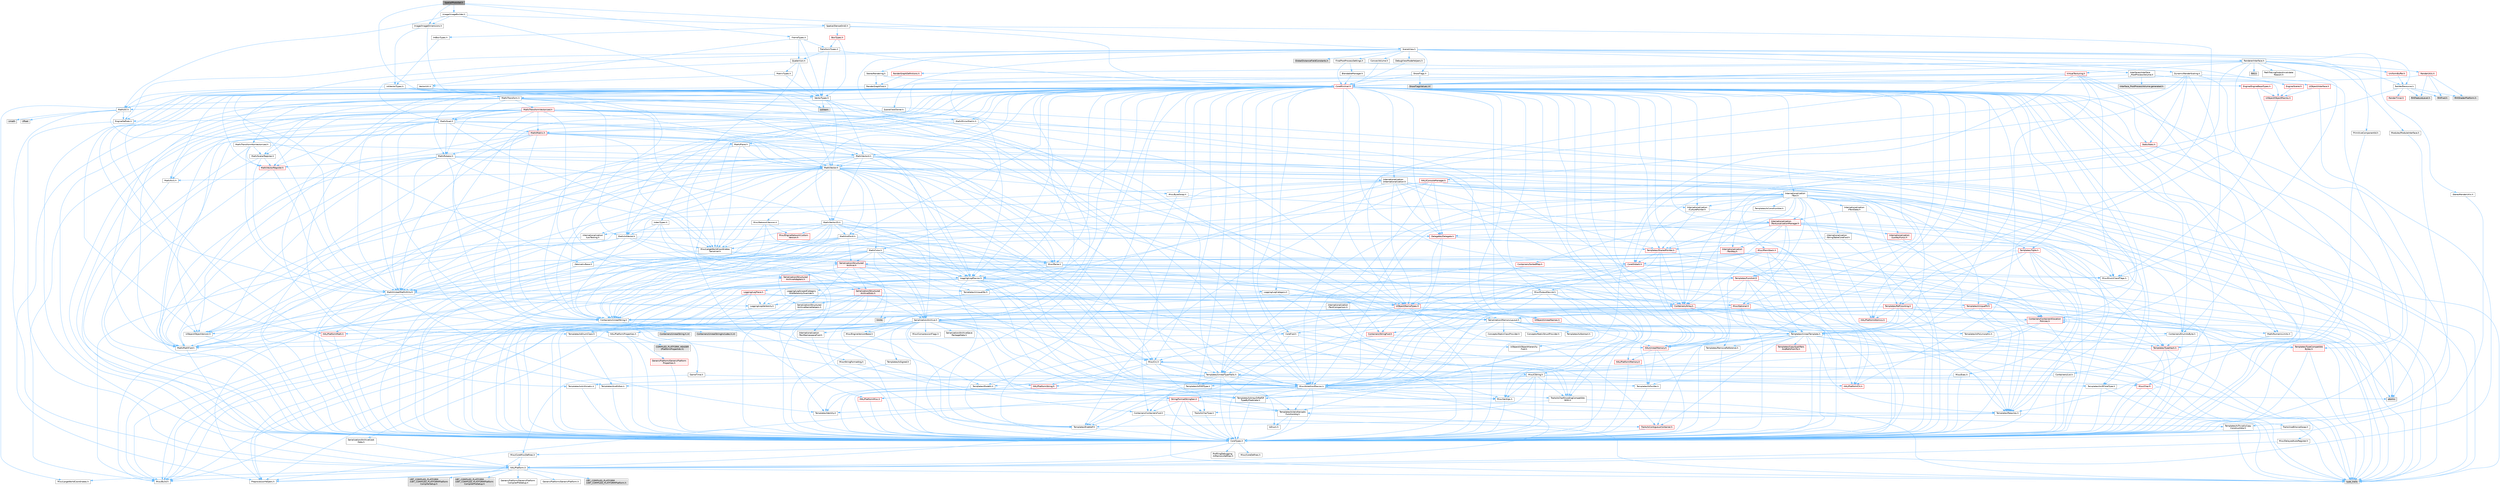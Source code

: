 digraph "SpatialPhotoSet.h"
{
 // INTERACTIVE_SVG=YES
 // LATEX_PDF_SIZE
  bgcolor="transparent";
  edge [fontname=Helvetica,fontsize=10,labelfontname=Helvetica,labelfontsize=10];
  node [fontname=Helvetica,fontsize=10,shape=box,height=0.2,width=0.4];
  Node1 [id="Node000001",label="SpatialPhotoSet.h",height=0.2,width=0.4,color="gray40", fillcolor="grey60", style="filled", fontcolor="black",tooltip=" "];
  Node1 -> Node2 [id="edge1_Node000001_Node000002",color="steelblue1",style="solid",tooltip=" "];
  Node2 [id="Node000002",label="VectorTypes.h",height=0.2,width=0.4,color="grey40", fillcolor="white", style="filled",URL="$d4/d5b/VectorTypes_8h.html",tooltip=" "];
  Node2 -> Node3 [id="edge2_Node000002_Node000003",color="steelblue1",style="solid",tooltip=" "];
  Node3 [id="Node000003",label="Math/Vector.h",height=0.2,width=0.4,color="grey40", fillcolor="white", style="filled",URL="$d6/dbe/Vector_8h.html",tooltip=" "];
  Node3 -> Node4 [id="edge3_Node000003_Node000004",color="steelblue1",style="solid",tooltip=" "];
  Node4 [id="Node000004",label="CoreTypes.h",height=0.2,width=0.4,color="grey40", fillcolor="white", style="filled",URL="$dc/dec/CoreTypes_8h.html",tooltip=" "];
  Node4 -> Node5 [id="edge4_Node000004_Node000005",color="steelblue1",style="solid",tooltip=" "];
  Node5 [id="Node000005",label="HAL/Platform.h",height=0.2,width=0.4,color="grey40", fillcolor="white", style="filled",URL="$d9/dd0/Platform_8h.html",tooltip=" "];
  Node5 -> Node6 [id="edge5_Node000005_Node000006",color="steelblue1",style="solid",tooltip=" "];
  Node6 [id="Node000006",label="Misc/Build.h",height=0.2,width=0.4,color="grey40", fillcolor="white", style="filled",URL="$d3/dbb/Build_8h.html",tooltip=" "];
  Node5 -> Node7 [id="edge6_Node000005_Node000007",color="steelblue1",style="solid",tooltip=" "];
  Node7 [id="Node000007",label="Misc/LargeWorldCoordinates.h",height=0.2,width=0.4,color="grey40", fillcolor="white", style="filled",URL="$d2/dcb/LargeWorldCoordinates_8h.html",tooltip=" "];
  Node5 -> Node8 [id="edge7_Node000005_Node000008",color="steelblue1",style="solid",tooltip=" "];
  Node8 [id="Node000008",label="type_traits",height=0.2,width=0.4,color="grey60", fillcolor="#E0E0E0", style="filled",tooltip=" "];
  Node5 -> Node9 [id="edge8_Node000005_Node000009",color="steelblue1",style="solid",tooltip=" "];
  Node9 [id="Node000009",label="PreprocessorHelpers.h",height=0.2,width=0.4,color="grey40", fillcolor="white", style="filled",URL="$db/ddb/PreprocessorHelpers_8h.html",tooltip=" "];
  Node5 -> Node10 [id="edge9_Node000005_Node000010",color="steelblue1",style="solid",tooltip=" "];
  Node10 [id="Node000010",label="UBT_COMPILED_PLATFORM\l/UBT_COMPILED_PLATFORMPlatform\lCompilerPreSetup.h",height=0.2,width=0.4,color="grey60", fillcolor="#E0E0E0", style="filled",tooltip=" "];
  Node5 -> Node11 [id="edge10_Node000005_Node000011",color="steelblue1",style="solid",tooltip=" "];
  Node11 [id="Node000011",label="GenericPlatform/GenericPlatform\lCompilerPreSetup.h",height=0.2,width=0.4,color="grey40", fillcolor="white", style="filled",URL="$d9/dc8/GenericPlatformCompilerPreSetup_8h.html",tooltip=" "];
  Node5 -> Node12 [id="edge11_Node000005_Node000012",color="steelblue1",style="solid",tooltip=" "];
  Node12 [id="Node000012",label="GenericPlatform/GenericPlatform.h",height=0.2,width=0.4,color="grey40", fillcolor="white", style="filled",URL="$d6/d84/GenericPlatform_8h.html",tooltip=" "];
  Node5 -> Node13 [id="edge12_Node000005_Node000013",color="steelblue1",style="solid",tooltip=" "];
  Node13 [id="Node000013",label="UBT_COMPILED_PLATFORM\l/UBT_COMPILED_PLATFORMPlatform.h",height=0.2,width=0.4,color="grey60", fillcolor="#E0E0E0", style="filled",tooltip=" "];
  Node5 -> Node14 [id="edge13_Node000005_Node000014",color="steelblue1",style="solid",tooltip=" "];
  Node14 [id="Node000014",label="UBT_COMPILED_PLATFORM\l/UBT_COMPILED_PLATFORMPlatform\lCompilerSetup.h",height=0.2,width=0.4,color="grey60", fillcolor="#E0E0E0", style="filled",tooltip=" "];
  Node4 -> Node15 [id="edge14_Node000004_Node000015",color="steelblue1",style="solid",tooltip=" "];
  Node15 [id="Node000015",label="ProfilingDebugging\l/UMemoryDefines.h",height=0.2,width=0.4,color="grey40", fillcolor="white", style="filled",URL="$d2/da2/UMemoryDefines_8h.html",tooltip=" "];
  Node4 -> Node16 [id="edge15_Node000004_Node000016",color="steelblue1",style="solid",tooltip=" "];
  Node16 [id="Node000016",label="Misc/CoreMiscDefines.h",height=0.2,width=0.4,color="grey40", fillcolor="white", style="filled",URL="$da/d38/CoreMiscDefines_8h.html",tooltip=" "];
  Node16 -> Node5 [id="edge16_Node000016_Node000005",color="steelblue1",style="solid",tooltip=" "];
  Node16 -> Node9 [id="edge17_Node000016_Node000009",color="steelblue1",style="solid",tooltip=" "];
  Node4 -> Node17 [id="edge18_Node000004_Node000017",color="steelblue1",style="solid",tooltip=" "];
  Node17 [id="Node000017",label="Misc/CoreDefines.h",height=0.2,width=0.4,color="grey40", fillcolor="white", style="filled",URL="$d3/dd2/CoreDefines_8h.html",tooltip=" "];
  Node3 -> Node18 [id="edge19_Node000003_Node000018",color="steelblue1",style="solid",tooltip=" "];
  Node18 [id="Node000018",label="Misc/AssertionMacros.h",height=0.2,width=0.4,color="grey40", fillcolor="white", style="filled",URL="$d0/dfa/AssertionMacros_8h.html",tooltip=" "];
  Node18 -> Node4 [id="edge20_Node000018_Node000004",color="steelblue1",style="solid",tooltip=" "];
  Node18 -> Node5 [id="edge21_Node000018_Node000005",color="steelblue1",style="solid",tooltip=" "];
  Node18 -> Node19 [id="edge22_Node000018_Node000019",color="steelblue1",style="solid",tooltip=" "];
  Node19 [id="Node000019",label="HAL/PlatformMisc.h",height=0.2,width=0.4,color="red", fillcolor="#FFF0F0", style="filled",URL="$d0/df5/PlatformMisc_8h.html",tooltip=" "];
  Node19 -> Node4 [id="edge23_Node000019_Node000004",color="steelblue1",style="solid",tooltip=" "];
  Node18 -> Node9 [id="edge24_Node000018_Node000009",color="steelblue1",style="solid",tooltip=" "];
  Node18 -> Node55 [id="edge25_Node000018_Node000055",color="steelblue1",style="solid",tooltip=" "];
  Node55 [id="Node000055",label="Templates/EnableIf.h",height=0.2,width=0.4,color="grey40", fillcolor="white", style="filled",URL="$d7/d60/EnableIf_8h.html",tooltip=" "];
  Node55 -> Node4 [id="edge26_Node000055_Node000004",color="steelblue1",style="solid",tooltip=" "];
  Node18 -> Node56 [id="edge27_Node000018_Node000056",color="steelblue1",style="solid",tooltip=" "];
  Node56 [id="Node000056",label="Templates/IsArrayOrRefOf\lTypeByPredicate.h",height=0.2,width=0.4,color="grey40", fillcolor="white", style="filled",URL="$d6/da1/IsArrayOrRefOfTypeByPredicate_8h.html",tooltip=" "];
  Node56 -> Node4 [id="edge28_Node000056_Node000004",color="steelblue1",style="solid",tooltip=" "];
  Node18 -> Node57 [id="edge29_Node000018_Node000057",color="steelblue1",style="solid",tooltip=" "];
  Node57 [id="Node000057",label="Templates/IsValidVariadic\lFunctionArg.h",height=0.2,width=0.4,color="grey40", fillcolor="white", style="filled",URL="$d0/dc8/IsValidVariadicFunctionArg_8h.html",tooltip=" "];
  Node57 -> Node4 [id="edge30_Node000057_Node000004",color="steelblue1",style="solid",tooltip=" "];
  Node57 -> Node58 [id="edge31_Node000057_Node000058",color="steelblue1",style="solid",tooltip=" "];
  Node58 [id="Node000058",label="IsEnum.h",height=0.2,width=0.4,color="grey40", fillcolor="white", style="filled",URL="$d4/de5/IsEnum_8h.html",tooltip=" "];
  Node57 -> Node8 [id="edge32_Node000057_Node000008",color="steelblue1",style="solid",tooltip=" "];
  Node18 -> Node59 [id="edge33_Node000018_Node000059",color="steelblue1",style="solid",tooltip=" "];
  Node59 [id="Node000059",label="Traits/IsCharEncodingCompatible\lWith.h",height=0.2,width=0.4,color="grey40", fillcolor="white", style="filled",URL="$df/dd1/IsCharEncodingCompatibleWith_8h.html",tooltip=" "];
  Node59 -> Node8 [id="edge34_Node000059_Node000008",color="steelblue1",style="solid",tooltip=" "];
  Node59 -> Node60 [id="edge35_Node000059_Node000060",color="steelblue1",style="solid",tooltip=" "];
  Node60 [id="Node000060",label="Traits/IsCharType.h",height=0.2,width=0.4,color="grey40", fillcolor="white", style="filled",URL="$db/d51/IsCharType_8h.html",tooltip=" "];
  Node60 -> Node4 [id="edge36_Node000060_Node000004",color="steelblue1",style="solid",tooltip=" "];
  Node18 -> Node61 [id="edge37_Node000018_Node000061",color="steelblue1",style="solid",tooltip=" "];
  Node61 [id="Node000061",label="Misc/VarArgs.h",height=0.2,width=0.4,color="grey40", fillcolor="white", style="filled",URL="$d5/d6f/VarArgs_8h.html",tooltip=" "];
  Node61 -> Node4 [id="edge38_Node000061_Node000004",color="steelblue1",style="solid",tooltip=" "];
  Node18 -> Node62 [id="edge39_Node000018_Node000062",color="steelblue1",style="solid",tooltip=" "];
  Node62 [id="Node000062",label="String/FormatStringSan.h",height=0.2,width=0.4,color="red", fillcolor="#FFF0F0", style="filled",URL="$d3/d8b/FormatStringSan_8h.html",tooltip=" "];
  Node62 -> Node8 [id="edge40_Node000062_Node000008",color="steelblue1",style="solid",tooltip=" "];
  Node62 -> Node4 [id="edge41_Node000062_Node000004",color="steelblue1",style="solid",tooltip=" "];
  Node62 -> Node63 [id="edge42_Node000062_Node000063",color="steelblue1",style="solid",tooltip=" "];
  Node63 [id="Node000063",label="Templates/Requires.h",height=0.2,width=0.4,color="grey40", fillcolor="white", style="filled",URL="$dc/d96/Requires_8h.html",tooltip=" "];
  Node63 -> Node55 [id="edge43_Node000063_Node000055",color="steelblue1",style="solid",tooltip=" "];
  Node63 -> Node8 [id="edge44_Node000063_Node000008",color="steelblue1",style="solid",tooltip=" "];
  Node62 -> Node64 [id="edge45_Node000062_Node000064",color="steelblue1",style="solid",tooltip=" "];
  Node64 [id="Node000064",label="Templates/Identity.h",height=0.2,width=0.4,color="grey40", fillcolor="white", style="filled",URL="$d0/dd5/Identity_8h.html",tooltip=" "];
  Node62 -> Node57 [id="edge46_Node000062_Node000057",color="steelblue1",style="solid",tooltip=" "];
  Node62 -> Node60 [id="edge47_Node000062_Node000060",color="steelblue1",style="solid",tooltip=" "];
  Node62 -> Node27 [id="edge48_Node000062_Node000027",color="steelblue1",style="solid",tooltip=" "];
  Node27 [id="Node000027",label="Containers/ContainersFwd.h",height=0.2,width=0.4,color="grey40", fillcolor="white", style="filled",URL="$d4/d0a/ContainersFwd_8h.html",tooltip=" "];
  Node27 -> Node5 [id="edge49_Node000027_Node000005",color="steelblue1",style="solid",tooltip=" "];
  Node27 -> Node4 [id="edge50_Node000027_Node000004",color="steelblue1",style="solid",tooltip=" "];
  Node27 -> Node24 [id="edge51_Node000027_Node000024",color="steelblue1",style="solid",tooltip=" "];
  Node24 [id="Node000024",label="Traits/IsContiguousContainer.h",height=0.2,width=0.4,color="red", fillcolor="#FFF0F0", style="filled",URL="$d5/d3c/IsContiguousContainer_8h.html",tooltip=" "];
  Node24 -> Node4 [id="edge52_Node000024_Node000004",color="steelblue1",style="solid",tooltip=" "];
  Node18 -> Node68 [id="edge53_Node000018_Node000068",color="steelblue1",style="solid",tooltip=" "];
  Node68 [id="Node000068",label="atomic",height=0.2,width=0.4,color="grey60", fillcolor="#E0E0E0", style="filled",tooltip=" "];
  Node3 -> Node28 [id="edge54_Node000003_Node000028",color="steelblue1",style="solid",tooltip=" "];
  Node28 [id="Node000028",label="Math/MathFwd.h",height=0.2,width=0.4,color="grey40", fillcolor="white", style="filled",URL="$d2/d10/MathFwd_8h.html",tooltip=" "];
  Node28 -> Node5 [id="edge55_Node000028_Node000005",color="steelblue1",style="solid",tooltip=" "];
  Node3 -> Node41 [id="edge56_Node000003_Node000041",color="steelblue1",style="solid",tooltip=" "];
  Node41 [id="Node000041",label="Math/NumericLimits.h",height=0.2,width=0.4,color="grey40", fillcolor="white", style="filled",URL="$df/d1b/NumericLimits_8h.html",tooltip=" "];
  Node41 -> Node4 [id="edge57_Node000041_Node000004",color="steelblue1",style="solid",tooltip=" "];
  Node3 -> Node69 [id="edge58_Node000003_Node000069",color="steelblue1",style="solid",tooltip=" "];
  Node69 [id="Node000069",label="Misc/Crc.h",height=0.2,width=0.4,color="grey40", fillcolor="white", style="filled",URL="$d4/dd2/Crc_8h.html",tooltip=" "];
  Node69 -> Node4 [id="edge59_Node000069_Node000004",color="steelblue1",style="solid",tooltip=" "];
  Node69 -> Node70 [id="edge60_Node000069_Node000070",color="steelblue1",style="solid",tooltip=" "];
  Node70 [id="Node000070",label="HAL/PlatformString.h",height=0.2,width=0.4,color="red", fillcolor="#FFF0F0", style="filled",URL="$db/db5/PlatformString_8h.html",tooltip=" "];
  Node70 -> Node4 [id="edge61_Node000070_Node000004",color="steelblue1",style="solid",tooltip=" "];
  Node69 -> Node18 [id="edge62_Node000069_Node000018",color="steelblue1",style="solid",tooltip=" "];
  Node69 -> Node72 [id="edge63_Node000069_Node000072",color="steelblue1",style="solid",tooltip=" "];
  Node72 [id="Node000072",label="Misc/CString.h",height=0.2,width=0.4,color="grey40", fillcolor="white", style="filled",URL="$d2/d49/CString_8h.html",tooltip=" "];
  Node72 -> Node4 [id="edge64_Node000072_Node000004",color="steelblue1",style="solid",tooltip=" "];
  Node72 -> Node31 [id="edge65_Node000072_Node000031",color="steelblue1",style="solid",tooltip=" "];
  Node31 [id="Node000031",label="HAL/PlatformCrt.h",height=0.2,width=0.4,color="red", fillcolor="#FFF0F0", style="filled",URL="$d8/d75/PlatformCrt_8h.html",tooltip=" "];
  Node72 -> Node70 [id="edge66_Node000072_Node000070",color="steelblue1",style="solid",tooltip=" "];
  Node72 -> Node18 [id="edge67_Node000072_Node000018",color="steelblue1",style="solid",tooltip=" "];
  Node72 -> Node73 [id="edge68_Node000072_Node000073",color="steelblue1",style="solid",tooltip=" "];
  Node73 [id="Node000073",label="Misc/Char.h",height=0.2,width=0.4,color="red", fillcolor="#FFF0F0", style="filled",URL="$d0/d58/Char_8h.html",tooltip=" "];
  Node73 -> Node4 [id="edge69_Node000073_Node000004",color="steelblue1",style="solid",tooltip=" "];
  Node73 -> Node8 [id="edge70_Node000073_Node000008",color="steelblue1",style="solid",tooltip=" "];
  Node72 -> Node61 [id="edge71_Node000072_Node000061",color="steelblue1",style="solid",tooltip=" "];
  Node72 -> Node56 [id="edge72_Node000072_Node000056",color="steelblue1",style="solid",tooltip=" "];
  Node72 -> Node57 [id="edge73_Node000072_Node000057",color="steelblue1",style="solid",tooltip=" "];
  Node72 -> Node59 [id="edge74_Node000072_Node000059",color="steelblue1",style="solid",tooltip=" "];
  Node69 -> Node73 [id="edge75_Node000069_Node000073",color="steelblue1",style="solid",tooltip=" "];
  Node69 -> Node77 [id="edge76_Node000069_Node000077",color="steelblue1",style="solid",tooltip=" "];
  Node77 [id="Node000077",label="Templates/UnrealTypeTraits.h",height=0.2,width=0.4,color="grey40", fillcolor="white", style="filled",URL="$d2/d2d/UnrealTypeTraits_8h.html",tooltip=" "];
  Node77 -> Node4 [id="edge77_Node000077_Node000004",color="steelblue1",style="solid",tooltip=" "];
  Node77 -> Node78 [id="edge78_Node000077_Node000078",color="steelblue1",style="solid",tooltip=" "];
  Node78 [id="Node000078",label="Templates/IsPointer.h",height=0.2,width=0.4,color="grey40", fillcolor="white", style="filled",URL="$d7/d05/IsPointer_8h.html",tooltip=" "];
  Node78 -> Node4 [id="edge79_Node000078_Node000004",color="steelblue1",style="solid",tooltip=" "];
  Node77 -> Node18 [id="edge80_Node000077_Node000018",color="steelblue1",style="solid",tooltip=" "];
  Node77 -> Node79 [id="edge81_Node000077_Node000079",color="steelblue1",style="solid",tooltip=" "];
  Node79 [id="Node000079",label="Templates/AndOrNot.h",height=0.2,width=0.4,color="grey40", fillcolor="white", style="filled",URL="$db/d0a/AndOrNot_8h.html",tooltip=" "];
  Node79 -> Node4 [id="edge82_Node000079_Node000004",color="steelblue1",style="solid",tooltip=" "];
  Node77 -> Node55 [id="edge83_Node000077_Node000055",color="steelblue1",style="solid",tooltip=" "];
  Node77 -> Node80 [id="edge84_Node000077_Node000080",color="steelblue1",style="solid",tooltip=" "];
  Node80 [id="Node000080",label="Templates/IsArithmetic.h",height=0.2,width=0.4,color="grey40", fillcolor="white", style="filled",URL="$d2/d5d/IsArithmetic_8h.html",tooltip=" "];
  Node80 -> Node4 [id="edge85_Node000080_Node000004",color="steelblue1",style="solid",tooltip=" "];
  Node77 -> Node58 [id="edge86_Node000077_Node000058",color="steelblue1",style="solid",tooltip=" "];
  Node77 -> Node81 [id="edge87_Node000077_Node000081",color="steelblue1",style="solid",tooltip=" "];
  Node81 [id="Node000081",label="Templates/Models.h",height=0.2,width=0.4,color="grey40", fillcolor="white", style="filled",URL="$d3/d0c/Models_8h.html",tooltip=" "];
  Node81 -> Node64 [id="edge88_Node000081_Node000064",color="steelblue1",style="solid",tooltip=" "];
  Node77 -> Node82 [id="edge89_Node000077_Node000082",color="steelblue1",style="solid",tooltip=" "];
  Node82 [id="Node000082",label="Templates/IsPODType.h",height=0.2,width=0.4,color="grey40", fillcolor="white", style="filled",URL="$d7/db1/IsPODType_8h.html",tooltip=" "];
  Node82 -> Node4 [id="edge90_Node000082_Node000004",color="steelblue1",style="solid",tooltip=" "];
  Node77 -> Node83 [id="edge91_Node000077_Node000083",color="steelblue1",style="solid",tooltip=" "];
  Node83 [id="Node000083",label="Templates/IsUECoreType.h",height=0.2,width=0.4,color="grey40", fillcolor="white", style="filled",URL="$d1/db8/IsUECoreType_8h.html",tooltip=" "];
  Node83 -> Node4 [id="edge92_Node000083_Node000004",color="steelblue1",style="solid",tooltip=" "];
  Node83 -> Node8 [id="edge93_Node000083_Node000008",color="steelblue1",style="solid",tooltip=" "];
  Node77 -> Node84 [id="edge94_Node000077_Node000084",color="steelblue1",style="solid",tooltip=" "];
  Node84 [id="Node000084",label="Templates/IsTriviallyCopy\lConstructible.h",height=0.2,width=0.4,color="grey40", fillcolor="white", style="filled",URL="$d3/d78/IsTriviallyCopyConstructible_8h.html",tooltip=" "];
  Node84 -> Node4 [id="edge95_Node000084_Node000004",color="steelblue1",style="solid",tooltip=" "];
  Node84 -> Node8 [id="edge96_Node000084_Node000008",color="steelblue1",style="solid",tooltip=" "];
  Node69 -> Node60 [id="edge97_Node000069_Node000060",color="steelblue1",style="solid",tooltip=" "];
  Node3 -> Node85 [id="edge98_Node000003_Node000085",color="steelblue1",style="solid",tooltip=" "];
  Node85 [id="Node000085",label="Math/UnrealMathUtility.h",height=0.2,width=0.4,color="grey40", fillcolor="white", style="filled",URL="$db/db8/UnrealMathUtility_8h.html",tooltip=" "];
  Node85 -> Node4 [id="edge99_Node000085_Node000004",color="steelblue1",style="solid",tooltip=" "];
  Node85 -> Node18 [id="edge100_Node000085_Node000018",color="steelblue1",style="solid",tooltip=" "];
  Node85 -> Node86 [id="edge101_Node000085_Node000086",color="steelblue1",style="solid",tooltip=" "];
  Node86 [id="Node000086",label="HAL/PlatformMath.h",height=0.2,width=0.4,color="red", fillcolor="#FFF0F0", style="filled",URL="$dc/d53/PlatformMath_8h.html",tooltip=" "];
  Node86 -> Node4 [id="edge102_Node000086_Node000004",color="steelblue1",style="solid",tooltip=" "];
  Node85 -> Node28 [id="edge103_Node000085_Node000028",color="steelblue1",style="solid",tooltip=" "];
  Node85 -> Node64 [id="edge104_Node000085_Node000064",color="steelblue1",style="solid",tooltip=" "];
  Node85 -> Node63 [id="edge105_Node000085_Node000063",color="steelblue1",style="solid",tooltip=" "];
  Node3 -> Node97 [id="edge106_Node000003_Node000097",color="steelblue1",style="solid",tooltip=" "];
  Node97 [id="Node000097",label="Containers/UnrealString.h",height=0.2,width=0.4,color="grey40", fillcolor="white", style="filled",URL="$d5/dba/UnrealString_8h.html",tooltip=" "];
  Node97 -> Node98 [id="edge107_Node000097_Node000098",color="steelblue1",style="solid",tooltip=" "];
  Node98 [id="Node000098",label="Containers/UnrealStringIncludes.h.inl",height=0.2,width=0.4,color="grey60", fillcolor="#E0E0E0", style="filled",tooltip=" "];
  Node97 -> Node99 [id="edge108_Node000097_Node000099",color="steelblue1",style="solid",tooltip=" "];
  Node99 [id="Node000099",label="Containers/UnrealString.h.inl",height=0.2,width=0.4,color="grey60", fillcolor="#E0E0E0", style="filled",tooltip=" "];
  Node97 -> Node100 [id="edge109_Node000097_Node000100",color="steelblue1",style="solid",tooltip=" "];
  Node100 [id="Node000100",label="Misc/StringFormatArg.h",height=0.2,width=0.4,color="grey40", fillcolor="white", style="filled",URL="$d2/d16/StringFormatArg_8h.html",tooltip=" "];
  Node100 -> Node27 [id="edge110_Node000100_Node000027",color="steelblue1",style="solid",tooltip=" "];
  Node3 -> Node101 [id="edge111_Node000003_Node000101",color="steelblue1",style="solid",tooltip=" "];
  Node101 [id="Node000101",label="Misc/Parse.h",height=0.2,width=0.4,color="grey40", fillcolor="white", style="filled",URL="$dc/d71/Parse_8h.html",tooltip=" "];
  Node101 -> Node21 [id="edge112_Node000101_Node000021",color="steelblue1",style="solid",tooltip=" "];
  Node21 [id="Node000021",label="Containers/StringFwd.h",height=0.2,width=0.4,color="red", fillcolor="#FFF0F0", style="filled",URL="$df/d37/StringFwd_8h.html",tooltip=" "];
  Node21 -> Node4 [id="edge113_Node000021_Node000004",color="steelblue1",style="solid",tooltip=" "];
  Node21 -> Node24 [id="edge114_Node000021_Node000024",color="steelblue1",style="solid",tooltip=" "];
  Node101 -> Node97 [id="edge115_Node000101_Node000097",color="steelblue1",style="solid",tooltip=" "];
  Node101 -> Node4 [id="edge116_Node000101_Node000004",color="steelblue1",style="solid",tooltip=" "];
  Node101 -> Node31 [id="edge117_Node000101_Node000031",color="steelblue1",style="solid",tooltip=" "];
  Node101 -> Node6 [id="edge118_Node000101_Node000006",color="steelblue1",style="solid",tooltip=" "];
  Node101 -> Node43 [id="edge119_Node000101_Node000043",color="steelblue1",style="solid",tooltip=" "];
  Node43 [id="Node000043",label="Misc/EnumClassFlags.h",height=0.2,width=0.4,color="grey40", fillcolor="white", style="filled",URL="$d8/de7/EnumClassFlags_8h.html",tooltip=" "];
  Node101 -> Node102 [id="edge120_Node000101_Node000102",color="steelblue1",style="solid",tooltip=" "];
  Node102 [id="Node000102",label="Templates/Function.h",height=0.2,width=0.4,color="red", fillcolor="#FFF0F0", style="filled",URL="$df/df5/Function_8h.html",tooltip=" "];
  Node102 -> Node4 [id="edge121_Node000102_Node000004",color="steelblue1",style="solid",tooltip=" "];
  Node102 -> Node18 [id="edge122_Node000102_Node000018",color="steelblue1",style="solid",tooltip=" "];
  Node102 -> Node105 [id="edge123_Node000102_Node000105",color="steelblue1",style="solid",tooltip=" "];
  Node105 [id="Node000105",label="HAL/UnrealMemory.h",height=0.2,width=0.4,color="red", fillcolor="#FFF0F0", style="filled",URL="$d9/d96/UnrealMemory_8h.html",tooltip=" "];
  Node105 -> Node4 [id="edge124_Node000105_Node000004",color="steelblue1",style="solid",tooltip=" "];
  Node105 -> Node116 [id="edge125_Node000105_Node000116",color="steelblue1",style="solid",tooltip=" "];
  Node116 [id="Node000116",label="HAL/PlatformMemory.h",height=0.2,width=0.4,color="red", fillcolor="#FFF0F0", style="filled",URL="$de/d68/PlatformMemory_8h.html",tooltip=" "];
  Node116 -> Node4 [id="edge126_Node000116_Node000004",color="steelblue1",style="solid",tooltip=" "];
  Node105 -> Node78 [id="edge127_Node000105_Node000078",color="steelblue1",style="solid",tooltip=" "];
  Node102 -> Node77 [id="edge128_Node000102_Node000077",color="steelblue1",style="solid",tooltip=" "];
  Node102 -> Node122 [id="edge129_Node000102_Node000122",color="steelblue1",style="solid",tooltip=" "];
  Node122 [id="Node000122",label="Templates/UnrealTemplate.h",height=0.2,width=0.4,color="grey40", fillcolor="white", style="filled",URL="$d4/d24/UnrealTemplate_8h.html",tooltip=" "];
  Node122 -> Node4 [id="edge130_Node000122_Node000004",color="steelblue1",style="solid",tooltip=" "];
  Node122 -> Node78 [id="edge131_Node000122_Node000078",color="steelblue1",style="solid",tooltip=" "];
  Node122 -> Node105 [id="edge132_Node000122_Node000105",color="steelblue1",style="solid",tooltip=" "];
  Node122 -> Node123 [id="edge133_Node000122_Node000123",color="steelblue1",style="solid",tooltip=" "];
  Node123 [id="Node000123",label="Templates/CopyQualifiers\lAndRefsFromTo.h",height=0.2,width=0.4,color="red", fillcolor="#FFF0F0", style="filled",URL="$d3/db3/CopyQualifiersAndRefsFromTo_8h.html",tooltip=" "];
  Node122 -> Node77 [id="edge134_Node000122_Node000077",color="steelblue1",style="solid",tooltip=" "];
  Node122 -> Node89 [id="edge135_Node000122_Node000089",color="steelblue1",style="solid",tooltip=" "];
  Node89 [id="Node000089",label="Templates/RemoveReference.h",height=0.2,width=0.4,color="grey40", fillcolor="white", style="filled",URL="$da/dbe/RemoveReference_8h.html",tooltip=" "];
  Node89 -> Node4 [id="edge136_Node000089_Node000004",color="steelblue1",style="solid",tooltip=" "];
  Node122 -> Node63 [id="edge137_Node000122_Node000063",color="steelblue1",style="solid",tooltip=" "];
  Node122 -> Node94 [id="edge138_Node000122_Node000094",color="steelblue1",style="solid",tooltip=" "];
  Node94 [id="Node000094",label="Templates/TypeCompatible\lBytes.h",height=0.2,width=0.4,color="red", fillcolor="#FFF0F0", style="filled",URL="$df/d0a/TypeCompatibleBytes_8h.html",tooltip=" "];
  Node94 -> Node4 [id="edge139_Node000094_Node000004",color="steelblue1",style="solid",tooltip=" "];
  Node94 -> Node8 [id="edge140_Node000094_Node000008",color="steelblue1",style="solid",tooltip=" "];
  Node122 -> Node64 [id="edge141_Node000122_Node000064",color="steelblue1",style="solid",tooltip=" "];
  Node122 -> Node24 [id="edge142_Node000122_Node000024",color="steelblue1",style="solid",tooltip=" "];
  Node122 -> Node125 [id="edge143_Node000122_Node000125",color="steelblue1",style="solid",tooltip=" "];
  Node125 [id="Node000125",label="Traits/UseBitwiseSwap.h",height=0.2,width=0.4,color="grey40", fillcolor="white", style="filled",URL="$db/df3/UseBitwiseSwap_8h.html",tooltip=" "];
  Node125 -> Node4 [id="edge144_Node000125_Node000004",color="steelblue1",style="solid",tooltip=" "];
  Node125 -> Node8 [id="edge145_Node000125_Node000008",color="steelblue1",style="solid",tooltip=" "];
  Node122 -> Node8 [id="edge146_Node000122_Node000008",color="steelblue1",style="solid",tooltip=" "];
  Node102 -> Node63 [id="edge147_Node000102_Node000063",color="steelblue1",style="solid",tooltip=" "];
  Node102 -> Node85 [id="edge148_Node000102_Node000085",color="steelblue1",style="solid",tooltip=" "];
  Node102 -> Node8 [id="edge149_Node000102_Node000008",color="steelblue1",style="solid",tooltip=" "];
  Node3 -> Node126 [id="edge150_Node000003_Node000126",color="steelblue1",style="solid",tooltip=" "];
  Node126 [id="Node000126",label="Misc/LargeWorldCoordinates\lSerializer.h",height=0.2,width=0.4,color="grey40", fillcolor="white", style="filled",URL="$d7/df9/LargeWorldCoordinatesSerializer_8h.html",tooltip=" "];
  Node126 -> Node127 [id="edge151_Node000126_Node000127",color="steelblue1",style="solid",tooltip=" "];
  Node127 [id="Node000127",label="UObject/NameTypes.h",height=0.2,width=0.4,color="red", fillcolor="#FFF0F0", style="filled",URL="$d6/d35/NameTypes_8h.html",tooltip=" "];
  Node127 -> Node4 [id="edge152_Node000127_Node000004",color="steelblue1",style="solid",tooltip=" "];
  Node127 -> Node18 [id="edge153_Node000127_Node000018",color="steelblue1",style="solid",tooltip=" "];
  Node127 -> Node105 [id="edge154_Node000127_Node000105",color="steelblue1",style="solid",tooltip=" "];
  Node127 -> Node77 [id="edge155_Node000127_Node000077",color="steelblue1",style="solid",tooltip=" "];
  Node127 -> Node122 [id="edge156_Node000127_Node000122",color="steelblue1",style="solid",tooltip=" "];
  Node127 -> Node97 [id="edge157_Node000127_Node000097",color="steelblue1",style="solid",tooltip=" "];
  Node127 -> Node21 [id="edge158_Node000127_Node000021",color="steelblue1",style="solid",tooltip=" "];
  Node127 -> Node178 [id="edge159_Node000127_Node000178",color="steelblue1",style="solid",tooltip=" "];
  Node178 [id="Node000178",label="UObject/UnrealNames.h",height=0.2,width=0.4,color="red", fillcolor="#FFF0F0", style="filled",URL="$d8/db1/UnrealNames_8h.html",tooltip=" "];
  Node178 -> Node4 [id="edge160_Node000178_Node000004",color="steelblue1",style="solid",tooltip=" "];
  Node127 -> Node152 [id="edge161_Node000127_Node000152",color="steelblue1",style="solid",tooltip=" "];
  Node152 [id="Node000152",label="Serialization/MemoryLayout.h",height=0.2,width=0.4,color="grey40", fillcolor="white", style="filled",URL="$d7/d66/MemoryLayout_8h.html",tooltip=" "];
  Node152 -> Node153 [id="edge162_Node000152_Node000153",color="steelblue1",style="solid",tooltip=" "];
  Node153 [id="Node000153",label="Concepts/StaticClassProvider.h",height=0.2,width=0.4,color="grey40", fillcolor="white", style="filled",URL="$dd/d83/StaticClassProvider_8h.html",tooltip=" "];
  Node152 -> Node154 [id="edge163_Node000152_Node000154",color="steelblue1",style="solid",tooltip=" "];
  Node154 [id="Node000154",label="Concepts/StaticStructProvider.h",height=0.2,width=0.4,color="grey40", fillcolor="white", style="filled",URL="$d5/d77/StaticStructProvider_8h.html",tooltip=" "];
  Node152 -> Node155 [id="edge164_Node000152_Node000155",color="steelblue1",style="solid",tooltip=" "];
  Node155 [id="Node000155",label="Containers/EnumAsByte.h",height=0.2,width=0.4,color="grey40", fillcolor="white", style="filled",URL="$d6/d9a/EnumAsByte_8h.html",tooltip=" "];
  Node155 -> Node4 [id="edge165_Node000155_Node000004",color="steelblue1",style="solid",tooltip=" "];
  Node155 -> Node82 [id="edge166_Node000155_Node000082",color="steelblue1",style="solid",tooltip=" "];
  Node155 -> Node156 [id="edge167_Node000155_Node000156",color="steelblue1",style="solid",tooltip=" "];
  Node156 [id="Node000156",label="Templates/TypeHash.h",height=0.2,width=0.4,color="red", fillcolor="#FFF0F0", style="filled",URL="$d1/d62/TypeHash_8h.html",tooltip=" "];
  Node156 -> Node4 [id="edge168_Node000156_Node000004",color="steelblue1",style="solid",tooltip=" "];
  Node156 -> Node63 [id="edge169_Node000156_Node000063",color="steelblue1",style="solid",tooltip=" "];
  Node156 -> Node69 [id="edge170_Node000156_Node000069",color="steelblue1",style="solid",tooltip=" "];
  Node156 -> Node8 [id="edge171_Node000156_Node000008",color="steelblue1",style="solid",tooltip=" "];
  Node152 -> Node21 [id="edge172_Node000152_Node000021",color="steelblue1",style="solid",tooltip=" "];
  Node152 -> Node105 [id="edge173_Node000152_Node000105",color="steelblue1",style="solid",tooltip=" "];
  Node152 -> Node158 [id="edge174_Node000152_Node000158",color="steelblue1",style="solid",tooltip=" "];
  Node158 [id="Node000158",label="Misc/DelayedAutoRegister.h",height=0.2,width=0.4,color="grey40", fillcolor="white", style="filled",URL="$d1/dda/DelayedAutoRegister_8h.html",tooltip=" "];
  Node158 -> Node5 [id="edge175_Node000158_Node000005",color="steelblue1",style="solid",tooltip=" "];
  Node152 -> Node55 [id="edge176_Node000152_Node000055",color="steelblue1",style="solid",tooltip=" "];
  Node152 -> Node159 [id="edge177_Node000152_Node000159",color="steelblue1",style="solid",tooltip=" "];
  Node159 [id="Node000159",label="Templates/IsAbstract.h",height=0.2,width=0.4,color="grey40", fillcolor="white", style="filled",URL="$d8/db7/IsAbstract_8h.html",tooltip=" "];
  Node152 -> Node134 [id="edge178_Node000152_Node000134",color="steelblue1",style="solid",tooltip=" "];
  Node134 [id="Node000134",label="Templates/IsPolymorphic.h",height=0.2,width=0.4,color="grey40", fillcolor="white", style="filled",URL="$dc/d20/IsPolymorphic_8h.html",tooltip=" "];
  Node152 -> Node81 [id="edge179_Node000152_Node000081",color="steelblue1",style="solid",tooltip=" "];
  Node152 -> Node122 [id="edge180_Node000152_Node000122",color="steelblue1",style="solid",tooltip=" "];
  Node126 -> Node150 [id="edge181_Node000126_Node000150",color="steelblue1",style="solid",tooltip=" "];
  Node150 [id="Node000150",label="UObject/ObjectVersion.h",height=0.2,width=0.4,color="grey40", fillcolor="white", style="filled",URL="$da/d63/ObjectVersion_8h.html",tooltip=" "];
  Node150 -> Node4 [id="edge182_Node000150_Node000004",color="steelblue1",style="solid",tooltip=" "];
  Node126 -> Node186 [id="edge183_Node000126_Node000186",color="steelblue1",style="solid",tooltip=" "];
  Node186 [id="Node000186",label="Serialization/Structured\lArchive.h",height=0.2,width=0.4,color="red", fillcolor="#FFF0F0", style="filled",URL="$d9/d1e/StructuredArchive_8h.html",tooltip=" "];
  Node186 -> Node136 [id="edge184_Node000186_Node000136",color="steelblue1",style="solid",tooltip=" "];
  Node136 [id="Node000136",label="Containers/Array.h",height=0.2,width=0.4,color="red", fillcolor="#FFF0F0", style="filled",URL="$df/dd0/Array_8h.html",tooltip=" "];
  Node136 -> Node4 [id="edge185_Node000136_Node000004",color="steelblue1",style="solid",tooltip=" "];
  Node136 -> Node18 [id="edge186_Node000136_Node000018",color="steelblue1",style="solid",tooltip=" "];
  Node136 -> Node105 [id="edge187_Node000136_Node000105",color="steelblue1",style="solid",tooltip=" "];
  Node136 -> Node77 [id="edge188_Node000136_Node000077",color="steelblue1",style="solid",tooltip=" "];
  Node136 -> Node122 [id="edge189_Node000136_Node000122",color="steelblue1",style="solid",tooltip=" "];
  Node136 -> Node132 [id="edge190_Node000136_Node000132",color="steelblue1",style="solid",tooltip=" "];
  Node132 [id="Node000132",label="Containers/ContainerAllocation\lPolicies.h",height=0.2,width=0.4,color="red", fillcolor="#FFF0F0", style="filled",URL="$d7/dff/ContainerAllocationPolicies_8h.html",tooltip=" "];
  Node132 -> Node4 [id="edge191_Node000132_Node000004",color="steelblue1",style="solid",tooltip=" "];
  Node132 -> Node132 [id="edge192_Node000132_Node000132",color="steelblue1",style="solid",tooltip=" "];
  Node132 -> Node86 [id="edge193_Node000132_Node000086",color="steelblue1",style="solid",tooltip=" "];
  Node132 -> Node105 [id="edge194_Node000132_Node000105",color="steelblue1",style="solid",tooltip=" "];
  Node132 -> Node41 [id="edge195_Node000132_Node000041",color="steelblue1",style="solid",tooltip=" "];
  Node132 -> Node18 [id="edge196_Node000132_Node000018",color="steelblue1",style="solid",tooltip=" "];
  Node132 -> Node134 [id="edge197_Node000132_Node000134",color="steelblue1",style="solid",tooltip=" "];
  Node132 -> Node94 [id="edge198_Node000132_Node000094",color="steelblue1",style="solid",tooltip=" "];
  Node132 -> Node8 [id="edge199_Node000132_Node000008",color="steelblue1",style="solid",tooltip=" "];
  Node136 -> Node141 [id="edge200_Node000136_Node000141",color="steelblue1",style="solid",tooltip=" "];
  Node141 [id="Node000141",label="Serialization/Archive.h",height=0.2,width=0.4,color="grey40", fillcolor="white", style="filled",URL="$d7/d3b/Archive_8h.html",tooltip=" "];
  Node141 -> Node26 [id="edge201_Node000141_Node000026",color="steelblue1",style="solid",tooltip=" "];
  Node26 [id="Node000026",label="CoreFwd.h",height=0.2,width=0.4,color="grey40", fillcolor="white", style="filled",URL="$d1/d1e/CoreFwd_8h.html",tooltip=" "];
  Node26 -> Node4 [id="edge202_Node000026_Node000004",color="steelblue1",style="solid",tooltip=" "];
  Node26 -> Node27 [id="edge203_Node000026_Node000027",color="steelblue1",style="solid",tooltip=" "];
  Node26 -> Node28 [id="edge204_Node000026_Node000028",color="steelblue1",style="solid",tooltip=" "];
  Node26 -> Node29 [id="edge205_Node000026_Node000029",color="steelblue1",style="solid",tooltip=" "];
  Node29 [id="Node000029",label="UObject/UObjectHierarchy\lFwd.h",height=0.2,width=0.4,color="grey40", fillcolor="white", style="filled",URL="$d3/d13/UObjectHierarchyFwd_8h.html",tooltip=" "];
  Node141 -> Node4 [id="edge206_Node000141_Node000004",color="steelblue1",style="solid",tooltip=" "];
  Node141 -> Node142 [id="edge207_Node000141_Node000142",color="steelblue1",style="solid",tooltip=" "];
  Node142 [id="Node000142",label="HAL/PlatformProperties.h",height=0.2,width=0.4,color="grey40", fillcolor="white", style="filled",URL="$d9/db0/PlatformProperties_8h.html",tooltip=" "];
  Node142 -> Node4 [id="edge208_Node000142_Node000004",color="steelblue1",style="solid",tooltip=" "];
  Node142 -> Node143 [id="edge209_Node000142_Node000143",color="steelblue1",style="solid",tooltip=" "];
  Node143 [id="Node000143",label="GenericPlatform/GenericPlatform\lProperties.h",height=0.2,width=0.4,color="red", fillcolor="#FFF0F0", style="filled",URL="$d2/dcd/GenericPlatformProperties_8h.html",tooltip=" "];
  Node143 -> Node4 [id="edge210_Node000143_Node000004",color="steelblue1",style="solid",tooltip=" "];
  Node142 -> Node144 [id="edge211_Node000142_Node000144",color="steelblue1",style="solid",tooltip=" "];
  Node144 [id="Node000144",label="COMPILED_PLATFORM_HEADER\l(PlatformProperties.h)",height=0.2,width=0.4,color="grey60", fillcolor="#E0E0E0", style="filled",tooltip=" "];
  Node141 -> Node145 [id="edge212_Node000141_Node000145",color="steelblue1",style="solid",tooltip=" "];
  Node145 [id="Node000145",label="Internationalization\l/TextNamespaceFwd.h",height=0.2,width=0.4,color="grey40", fillcolor="white", style="filled",URL="$d8/d97/TextNamespaceFwd_8h.html",tooltip=" "];
  Node145 -> Node4 [id="edge213_Node000145_Node000004",color="steelblue1",style="solid",tooltip=" "];
  Node141 -> Node28 [id="edge214_Node000141_Node000028",color="steelblue1",style="solid",tooltip=" "];
  Node141 -> Node18 [id="edge215_Node000141_Node000018",color="steelblue1",style="solid",tooltip=" "];
  Node141 -> Node6 [id="edge216_Node000141_Node000006",color="steelblue1",style="solid",tooltip=" "];
  Node141 -> Node42 [id="edge217_Node000141_Node000042",color="steelblue1",style="solid",tooltip=" "];
  Node42 [id="Node000042",label="Misc/CompressionFlags.h",height=0.2,width=0.4,color="grey40", fillcolor="white", style="filled",URL="$d9/d76/CompressionFlags_8h.html",tooltip=" "];
  Node141 -> Node146 [id="edge218_Node000141_Node000146",color="steelblue1",style="solid",tooltip=" "];
  Node146 [id="Node000146",label="Misc/EngineVersionBase.h",height=0.2,width=0.4,color="grey40", fillcolor="white", style="filled",URL="$d5/d2b/EngineVersionBase_8h.html",tooltip=" "];
  Node146 -> Node4 [id="edge219_Node000146_Node000004",color="steelblue1",style="solid",tooltip=" "];
  Node141 -> Node61 [id="edge220_Node000141_Node000061",color="steelblue1",style="solid",tooltip=" "];
  Node141 -> Node147 [id="edge221_Node000141_Node000147",color="steelblue1",style="solid",tooltip=" "];
  Node147 [id="Node000147",label="Serialization/ArchiveCook\lData.h",height=0.2,width=0.4,color="grey40", fillcolor="white", style="filled",URL="$dc/db6/ArchiveCookData_8h.html",tooltip=" "];
  Node147 -> Node5 [id="edge222_Node000147_Node000005",color="steelblue1",style="solid",tooltip=" "];
  Node141 -> Node148 [id="edge223_Node000141_Node000148",color="steelblue1",style="solid",tooltip=" "];
  Node148 [id="Node000148",label="Serialization/ArchiveSave\lPackageData.h",height=0.2,width=0.4,color="grey40", fillcolor="white", style="filled",URL="$d1/d37/ArchiveSavePackageData_8h.html",tooltip=" "];
  Node141 -> Node55 [id="edge224_Node000141_Node000055",color="steelblue1",style="solid",tooltip=" "];
  Node141 -> Node56 [id="edge225_Node000141_Node000056",color="steelblue1",style="solid",tooltip=" "];
  Node141 -> Node149 [id="edge226_Node000141_Node000149",color="steelblue1",style="solid",tooltip=" "];
  Node149 [id="Node000149",label="Templates/IsEnumClass.h",height=0.2,width=0.4,color="grey40", fillcolor="white", style="filled",URL="$d7/d15/IsEnumClass_8h.html",tooltip=" "];
  Node149 -> Node4 [id="edge227_Node000149_Node000004",color="steelblue1",style="solid",tooltip=" "];
  Node149 -> Node79 [id="edge228_Node000149_Node000079",color="steelblue1",style="solid",tooltip=" "];
  Node141 -> Node92 [id="edge229_Node000141_Node000092",color="steelblue1",style="solid",tooltip=" "];
  Node92 [id="Node000092",label="Templates/IsSigned.h",height=0.2,width=0.4,color="grey40", fillcolor="white", style="filled",URL="$d8/dd8/IsSigned_8h.html",tooltip=" "];
  Node92 -> Node4 [id="edge230_Node000092_Node000004",color="steelblue1",style="solid",tooltip=" "];
  Node141 -> Node57 [id="edge231_Node000141_Node000057",color="steelblue1",style="solid",tooltip=" "];
  Node141 -> Node122 [id="edge232_Node000141_Node000122",color="steelblue1",style="solid",tooltip=" "];
  Node141 -> Node59 [id="edge233_Node000141_Node000059",color="steelblue1",style="solid",tooltip=" "];
  Node141 -> Node150 [id="edge234_Node000141_Node000150",color="steelblue1",style="solid",tooltip=" "];
  Node136 -> Node63 [id="edge235_Node000136_Node000063",color="steelblue1",style="solid",tooltip=" "];
  Node136 -> Node95 [id="edge236_Node000136_Node000095",color="steelblue1",style="solid",tooltip=" "];
  Node95 [id="Node000095",label="limits",height=0.2,width=0.4,color="grey60", fillcolor="#E0E0E0", style="filled",tooltip=" "];
  Node136 -> Node8 [id="edge237_Node000136_Node000008",color="steelblue1",style="solid",tooltip=" "];
  Node186 -> Node132 [id="edge238_Node000186_Node000132",color="steelblue1",style="solid",tooltip=" "];
  Node186 -> Node4 [id="edge239_Node000186_Node000004",color="steelblue1",style="solid",tooltip=" "];
  Node186 -> Node6 [id="edge240_Node000186_Node000006",color="steelblue1",style="solid",tooltip=" "];
  Node186 -> Node141 [id="edge241_Node000186_Node000141",color="steelblue1",style="solid",tooltip=" "];
  Node186 -> Node190 [id="edge242_Node000186_Node000190",color="steelblue1",style="solid",tooltip=" "];
  Node190 [id="Node000190",label="Serialization/Structured\lArchiveAdapters.h",height=0.2,width=0.4,color="red", fillcolor="#FFF0F0", style="filled",URL="$d3/de1/StructuredArchiveAdapters_8h.html",tooltip=" "];
  Node190 -> Node4 [id="edge243_Node000190_Node000004",color="steelblue1",style="solid",tooltip=" "];
  Node190 -> Node81 [id="edge244_Node000190_Node000081",color="steelblue1",style="solid",tooltip=" "];
  Node190 -> Node193 [id="edge245_Node000190_Node000193",color="steelblue1",style="solid",tooltip=" "];
  Node193 [id="Node000193",label="Serialization/Structured\lArchiveSlots.h",height=0.2,width=0.4,color="red", fillcolor="#FFF0F0", style="filled",URL="$d2/d87/StructuredArchiveSlots_8h.html",tooltip=" "];
  Node193 -> Node136 [id="edge246_Node000193_Node000136",color="steelblue1",style="solid",tooltip=" "];
  Node193 -> Node4 [id="edge247_Node000193_Node000004",color="steelblue1",style="solid",tooltip=" "];
  Node193 -> Node6 [id="edge248_Node000193_Node000006",color="steelblue1",style="solid",tooltip=" "];
  Node193 -> Node194 [id="edge249_Node000193_Node000194",color="steelblue1",style="solid",tooltip=" "];
  Node194 [id="Node000194",label="Misc/Optional.h",height=0.2,width=0.4,color="red", fillcolor="#FFF0F0", style="filled",URL="$d2/dae/Optional_8h.html",tooltip=" "];
  Node194 -> Node4 [id="edge250_Node000194_Node000004",color="steelblue1",style="solid",tooltip=" "];
  Node194 -> Node18 [id="edge251_Node000194_Node000018",color="steelblue1",style="solid",tooltip=" "];
  Node194 -> Node122 [id="edge252_Node000194_Node000122",color="steelblue1",style="solid",tooltip=" "];
  Node194 -> Node141 [id="edge253_Node000194_Node000141",color="steelblue1",style="solid",tooltip=" "];
  Node193 -> Node141 [id="edge254_Node000193_Node000141",color="steelblue1",style="solid",tooltip=" "];
  Node193 -> Node189 [id="edge255_Node000193_Node000189",color="steelblue1",style="solid",tooltip=" "];
  Node189 [id="Node000189",label="Serialization/Structured\lArchiveNameHelpers.h",height=0.2,width=0.4,color="grey40", fillcolor="white", style="filled",URL="$d0/d7b/StructuredArchiveNameHelpers_8h.html",tooltip=" "];
  Node189 -> Node4 [id="edge256_Node000189_Node000004",color="steelblue1",style="solid",tooltip=" "];
  Node189 -> Node64 [id="edge257_Node000189_Node000064",color="steelblue1",style="solid",tooltip=" "];
  Node193 -> Node55 [id="edge258_Node000193_Node000055",color="steelblue1",style="solid",tooltip=" "];
  Node193 -> Node149 [id="edge259_Node000193_Node000149",color="steelblue1",style="solid",tooltip=" "];
  Node190 -> Node197 [id="edge260_Node000190_Node000197",color="steelblue1",style="solid",tooltip=" "];
  Node197 [id="Node000197",label="Templates/UniqueObj.h",height=0.2,width=0.4,color="grey40", fillcolor="white", style="filled",URL="$da/d95/UniqueObj_8h.html",tooltip=" "];
  Node197 -> Node4 [id="edge261_Node000197_Node000004",color="steelblue1",style="solid",tooltip=" "];
  Node197 -> Node198 [id="edge262_Node000197_Node000198",color="steelblue1",style="solid",tooltip=" "];
  Node198 [id="Node000198",label="Templates/UniquePtr.h",height=0.2,width=0.4,color="red", fillcolor="#FFF0F0", style="filled",URL="$de/d1a/UniquePtr_8h.html",tooltip=" "];
  Node198 -> Node4 [id="edge263_Node000198_Node000004",color="steelblue1",style="solid",tooltip=" "];
  Node198 -> Node122 [id="edge264_Node000198_Node000122",color="steelblue1",style="solid",tooltip=" "];
  Node198 -> Node63 [id="edge265_Node000198_Node000063",color="steelblue1",style="solid",tooltip=" "];
  Node198 -> Node152 [id="edge266_Node000198_Node000152",color="steelblue1",style="solid",tooltip=" "];
  Node198 -> Node8 [id="edge267_Node000198_Node000008",color="steelblue1",style="solid",tooltip=" "];
  Node186 -> Node189 [id="edge268_Node000186_Node000189",color="steelblue1",style="solid",tooltip=" "];
  Node186 -> Node193 [id="edge269_Node000186_Node000193",color="steelblue1",style="solid",tooltip=" "];
  Node186 -> Node197 [id="edge270_Node000186_Node000197",color="steelblue1",style="solid",tooltip=" "];
  Node3 -> Node201 [id="edge271_Node000003_Node000201",color="steelblue1",style="solid",tooltip=" "];
  Node201 [id="Node000201",label="Misc/NetworkVersion.h",height=0.2,width=0.4,color="grey40", fillcolor="white", style="filled",URL="$d7/d4b/NetworkVersion_8h.html",tooltip=" "];
  Node201 -> Node97 [id="edge272_Node000201_Node000097",color="steelblue1",style="solid",tooltip=" "];
  Node201 -> Node4 [id="edge273_Node000201_Node000004",color="steelblue1",style="solid",tooltip=" "];
  Node201 -> Node202 [id="edge274_Node000201_Node000202",color="steelblue1",style="solid",tooltip=" "];
  Node202 [id="Node000202",label="Delegates/Delegate.h",height=0.2,width=0.4,color="red", fillcolor="#FFF0F0", style="filled",URL="$d4/d80/Delegate_8h.html",tooltip=" "];
  Node202 -> Node4 [id="edge275_Node000202_Node000004",color="steelblue1",style="solid",tooltip=" "];
  Node202 -> Node18 [id="edge276_Node000202_Node000018",color="steelblue1",style="solid",tooltip=" "];
  Node202 -> Node127 [id="edge277_Node000202_Node000127",color="steelblue1",style="solid",tooltip=" "];
  Node202 -> Node203 [id="edge278_Node000202_Node000203",color="steelblue1",style="solid",tooltip=" "];
  Node203 [id="Node000203",label="Templates/SharedPointer.h",height=0.2,width=0.4,color="red", fillcolor="#FFF0F0", style="filled",URL="$d2/d17/SharedPointer_8h.html",tooltip=" "];
  Node203 -> Node4 [id="edge279_Node000203_Node000004",color="steelblue1",style="solid",tooltip=" "];
  Node203 -> Node18 [id="edge280_Node000203_Node000018",color="steelblue1",style="solid",tooltip=" "];
  Node203 -> Node105 [id="edge281_Node000203_Node000105",color="steelblue1",style="solid",tooltip=" "];
  Node203 -> Node136 [id="edge282_Node000203_Node000136",color="steelblue1",style="solid",tooltip=" "];
  Node203 -> Node217 [id="edge283_Node000203_Node000217",color="steelblue1",style="solid",tooltip=" "];
  Node217 [id="Node000217",label="CoreGlobals.h",height=0.2,width=0.4,color="red", fillcolor="#FFF0F0", style="filled",URL="$d5/d8c/CoreGlobals_8h.html",tooltip=" "];
  Node217 -> Node97 [id="edge284_Node000217_Node000097",color="steelblue1",style="solid",tooltip=" "];
  Node217 -> Node4 [id="edge285_Node000217_Node000004",color="steelblue1",style="solid",tooltip=" "];
  Node217 -> Node221 [id="edge286_Node000217_Node000221",color="steelblue1",style="solid",tooltip=" "];
  Node221 [id="Node000221",label="Logging/LogMacros.h",height=0.2,width=0.4,color="grey40", fillcolor="white", style="filled",URL="$d0/d16/LogMacros_8h.html",tooltip=" "];
  Node221 -> Node97 [id="edge287_Node000221_Node000097",color="steelblue1",style="solid",tooltip=" "];
  Node221 -> Node4 [id="edge288_Node000221_Node000004",color="steelblue1",style="solid",tooltip=" "];
  Node221 -> Node9 [id="edge289_Node000221_Node000009",color="steelblue1",style="solid",tooltip=" "];
  Node221 -> Node222 [id="edge290_Node000221_Node000222",color="steelblue1",style="solid",tooltip=" "];
  Node222 [id="Node000222",label="Logging/LogCategory.h",height=0.2,width=0.4,color="grey40", fillcolor="white", style="filled",URL="$d9/d36/LogCategory_8h.html",tooltip=" "];
  Node222 -> Node4 [id="edge291_Node000222_Node000004",color="steelblue1",style="solid",tooltip=" "];
  Node222 -> Node110 [id="edge292_Node000222_Node000110",color="steelblue1",style="solid",tooltip=" "];
  Node110 [id="Node000110",label="Logging/LogVerbosity.h",height=0.2,width=0.4,color="grey40", fillcolor="white", style="filled",URL="$d2/d8f/LogVerbosity_8h.html",tooltip=" "];
  Node110 -> Node4 [id="edge293_Node000110_Node000004",color="steelblue1",style="solid",tooltip=" "];
  Node222 -> Node127 [id="edge294_Node000222_Node000127",color="steelblue1",style="solid",tooltip=" "];
  Node221 -> Node223 [id="edge295_Node000221_Node000223",color="steelblue1",style="solid",tooltip=" "];
  Node223 [id="Node000223",label="Logging/LogScopedCategory\lAndVerbosityOverride.h",height=0.2,width=0.4,color="grey40", fillcolor="white", style="filled",URL="$de/dba/LogScopedCategoryAndVerbosityOverride_8h.html",tooltip=" "];
  Node223 -> Node4 [id="edge296_Node000223_Node000004",color="steelblue1",style="solid",tooltip=" "];
  Node223 -> Node110 [id="edge297_Node000223_Node000110",color="steelblue1",style="solid",tooltip=" "];
  Node223 -> Node127 [id="edge298_Node000223_Node000127",color="steelblue1",style="solid",tooltip=" "];
  Node221 -> Node224 [id="edge299_Node000221_Node000224",color="steelblue1",style="solid",tooltip=" "];
  Node224 [id="Node000224",label="Logging/LogTrace.h",height=0.2,width=0.4,color="red", fillcolor="#FFF0F0", style="filled",URL="$d5/d91/LogTrace_8h.html",tooltip=" "];
  Node224 -> Node4 [id="edge300_Node000224_Node000004",color="steelblue1",style="solid",tooltip=" "];
  Node224 -> Node136 [id="edge301_Node000224_Node000136",color="steelblue1",style="solid",tooltip=" "];
  Node224 -> Node9 [id="edge302_Node000224_Node000009",color="steelblue1",style="solid",tooltip=" "];
  Node224 -> Node110 [id="edge303_Node000224_Node000110",color="steelblue1",style="solid",tooltip=" "];
  Node224 -> Node6 [id="edge304_Node000224_Node000006",color="steelblue1",style="solid",tooltip=" "];
  Node224 -> Node56 [id="edge305_Node000224_Node000056",color="steelblue1",style="solid",tooltip=" "];
  Node224 -> Node59 [id="edge306_Node000224_Node000059",color="steelblue1",style="solid",tooltip=" "];
  Node221 -> Node110 [id="edge307_Node000221_Node000110",color="steelblue1",style="solid",tooltip=" "];
  Node221 -> Node18 [id="edge308_Node000221_Node000018",color="steelblue1",style="solid",tooltip=" "];
  Node221 -> Node6 [id="edge309_Node000221_Node000006",color="steelblue1",style="solid",tooltip=" "];
  Node221 -> Node61 [id="edge310_Node000221_Node000061",color="steelblue1",style="solid",tooltip=" "];
  Node221 -> Node62 [id="edge311_Node000221_Node000062",color="steelblue1",style="solid",tooltip=" "];
  Node221 -> Node55 [id="edge312_Node000221_Node000055",color="steelblue1",style="solid",tooltip=" "];
  Node221 -> Node56 [id="edge313_Node000221_Node000056",color="steelblue1",style="solid",tooltip=" "];
  Node221 -> Node57 [id="edge314_Node000221_Node000057",color="steelblue1",style="solid",tooltip=" "];
  Node221 -> Node59 [id="edge315_Node000221_Node000059",color="steelblue1",style="solid",tooltip=" "];
  Node221 -> Node8 [id="edge316_Node000221_Node000008",color="steelblue1",style="solid",tooltip=" "];
  Node217 -> Node6 [id="edge317_Node000217_Node000006",color="steelblue1",style="solid",tooltip=" "];
  Node217 -> Node43 [id="edge318_Node000217_Node000043",color="steelblue1",style="solid",tooltip=" "];
  Node217 -> Node109 [id="edge319_Node000217_Node000109",color="steelblue1",style="solid",tooltip=" "];
  Node109 [id="Node000109",label="Misc/OutputDevice.h",height=0.2,width=0.4,color="grey40", fillcolor="white", style="filled",URL="$d7/d32/OutputDevice_8h.html",tooltip=" "];
  Node109 -> Node26 [id="edge320_Node000109_Node000026",color="steelblue1",style="solid",tooltip=" "];
  Node109 -> Node4 [id="edge321_Node000109_Node000004",color="steelblue1",style="solid",tooltip=" "];
  Node109 -> Node110 [id="edge322_Node000109_Node000110",color="steelblue1",style="solid",tooltip=" "];
  Node109 -> Node61 [id="edge323_Node000109_Node000061",color="steelblue1",style="solid",tooltip=" "];
  Node109 -> Node56 [id="edge324_Node000109_Node000056",color="steelblue1",style="solid",tooltip=" "];
  Node109 -> Node57 [id="edge325_Node000109_Node000057",color="steelblue1",style="solid",tooltip=" "];
  Node109 -> Node59 [id="edge326_Node000109_Node000059",color="steelblue1",style="solid",tooltip=" "];
  Node217 -> Node127 [id="edge327_Node000217_Node000127",color="steelblue1",style="solid",tooltip=" "];
  Node217 -> Node68 [id="edge328_Node000217_Node000068",color="steelblue1",style="solid",tooltip=" "];
  Node201 -> Node221 [id="edge329_Node000201_Node000221",color="steelblue1",style="solid",tooltip=" "];
  Node201 -> Node247 [id="edge330_Node000201_Node000247",color="steelblue1",style="solid",tooltip=" "];
  Node247 [id="Node000247",label="Misc/EngineNetworkCustom\lVersion.h",height=0.2,width=0.4,color="red", fillcolor="#FFF0F0", style="filled",URL="$da/da3/EngineNetworkCustomVersion_8h.html",tooltip=" "];
  Node247 -> Node4 [id="edge331_Node000247_Node000004",color="steelblue1",style="solid",tooltip=" "];
  Node3 -> Node250 [id="edge332_Node000003_Node000250",color="steelblue1",style="solid",tooltip=" "];
  Node250 [id="Node000250",label="Math/Color.h",height=0.2,width=0.4,color="grey40", fillcolor="white", style="filled",URL="$dd/dac/Color_8h.html",tooltip=" "];
  Node250 -> Node136 [id="edge333_Node000250_Node000136",color="steelblue1",style="solid",tooltip=" "];
  Node250 -> Node97 [id="edge334_Node000250_Node000097",color="steelblue1",style="solid",tooltip=" "];
  Node250 -> Node4 [id="edge335_Node000250_Node000004",color="steelblue1",style="solid",tooltip=" "];
  Node250 -> Node9 [id="edge336_Node000250_Node000009",color="steelblue1",style="solid",tooltip=" "];
  Node250 -> Node28 [id="edge337_Node000250_Node000028",color="steelblue1",style="solid",tooltip=" "];
  Node250 -> Node85 [id="edge338_Node000250_Node000085",color="steelblue1",style="solid",tooltip=" "];
  Node250 -> Node18 [id="edge339_Node000250_Node000018",color="steelblue1",style="solid",tooltip=" "];
  Node250 -> Node69 [id="edge340_Node000250_Node000069",color="steelblue1",style="solid",tooltip=" "];
  Node250 -> Node101 [id="edge341_Node000250_Node000101",color="steelblue1",style="solid",tooltip=" "];
  Node250 -> Node141 [id="edge342_Node000250_Node000141",color="steelblue1",style="solid",tooltip=" "];
  Node250 -> Node152 [id="edge343_Node000250_Node000152",color="steelblue1",style="solid",tooltip=" "];
  Node250 -> Node186 [id="edge344_Node000250_Node000186",color="steelblue1",style="solid",tooltip=" "];
  Node250 -> Node189 [id="edge345_Node000250_Node000189",color="steelblue1",style="solid",tooltip=" "];
  Node250 -> Node193 [id="edge346_Node000250_Node000193",color="steelblue1",style="solid",tooltip=" "];
  Node3 -> Node251 [id="edge347_Node000003_Node000251",color="steelblue1",style="solid",tooltip=" "];
  Node251 [id="Node000251",label="Math/IntPoint.h",height=0.2,width=0.4,color="grey40", fillcolor="white", style="filled",URL="$d3/df7/IntPoint_8h.html",tooltip=" "];
  Node251 -> Node4 [id="edge348_Node000251_Node000004",color="steelblue1",style="solid",tooltip=" "];
  Node251 -> Node18 [id="edge349_Node000251_Node000018",color="steelblue1",style="solid",tooltip=" "];
  Node251 -> Node101 [id="edge350_Node000251_Node000101",color="steelblue1",style="solid",tooltip=" "];
  Node251 -> Node28 [id="edge351_Node000251_Node000028",color="steelblue1",style="solid",tooltip=" "];
  Node251 -> Node85 [id="edge352_Node000251_Node000085",color="steelblue1",style="solid",tooltip=" "];
  Node251 -> Node97 [id="edge353_Node000251_Node000097",color="steelblue1",style="solid",tooltip=" "];
  Node251 -> Node186 [id="edge354_Node000251_Node000186",color="steelblue1",style="solid",tooltip=" "];
  Node251 -> Node156 [id="edge355_Node000251_Node000156",color="steelblue1",style="solid",tooltip=" "];
  Node251 -> Node126 [id="edge356_Node000251_Node000126",color="steelblue1",style="solid",tooltip=" "];
  Node3 -> Node221 [id="edge357_Node000003_Node000221",color="steelblue1",style="solid",tooltip=" "];
  Node3 -> Node252 [id="edge358_Node000003_Node000252",color="steelblue1",style="solid",tooltip=" "];
  Node252 [id="Node000252",label="Math/Vector2D.h",height=0.2,width=0.4,color="grey40", fillcolor="white", style="filled",URL="$d3/db0/Vector2D_8h.html",tooltip=" "];
  Node252 -> Node4 [id="edge359_Node000252_Node000004",color="steelblue1",style="solid",tooltip=" "];
  Node252 -> Node28 [id="edge360_Node000252_Node000028",color="steelblue1",style="solid",tooltip=" "];
  Node252 -> Node18 [id="edge361_Node000252_Node000018",color="steelblue1",style="solid",tooltip=" "];
  Node252 -> Node69 [id="edge362_Node000252_Node000069",color="steelblue1",style="solid",tooltip=" "];
  Node252 -> Node85 [id="edge363_Node000252_Node000085",color="steelblue1",style="solid",tooltip=" "];
  Node252 -> Node97 [id="edge364_Node000252_Node000097",color="steelblue1",style="solid",tooltip=" "];
  Node252 -> Node101 [id="edge365_Node000252_Node000101",color="steelblue1",style="solid",tooltip=" "];
  Node252 -> Node126 [id="edge366_Node000252_Node000126",color="steelblue1",style="solid",tooltip=" "];
  Node252 -> Node247 [id="edge367_Node000252_Node000247",color="steelblue1",style="solid",tooltip=" "];
  Node252 -> Node251 [id="edge368_Node000252_Node000251",color="steelblue1",style="solid",tooltip=" "];
  Node252 -> Node221 [id="edge369_Node000252_Node000221",color="steelblue1",style="solid",tooltip=" "];
  Node252 -> Node8 [id="edge370_Node000252_Node000008",color="steelblue1",style="solid",tooltip=" "];
  Node3 -> Node253 [id="edge371_Node000003_Node000253",color="steelblue1",style="solid",tooltip=" "];
  Node253 [id="Node000253",label="Misc/ByteSwap.h",height=0.2,width=0.4,color="grey40", fillcolor="white", style="filled",URL="$dc/dd7/ByteSwap_8h.html",tooltip=" "];
  Node253 -> Node4 [id="edge372_Node000253_Node000004",color="steelblue1",style="solid",tooltip=" "];
  Node253 -> Node31 [id="edge373_Node000253_Node000031",color="steelblue1",style="solid",tooltip=" "];
  Node3 -> Node254 [id="edge374_Node000003_Node000254",color="steelblue1",style="solid",tooltip=" "];
  Node254 [id="Node000254",label="Internationalization\l/Text.h",height=0.2,width=0.4,color="grey40", fillcolor="white", style="filled",URL="$d6/d35/Text_8h.html",tooltip=" "];
  Node254 -> Node4 [id="edge375_Node000254_Node000004",color="steelblue1",style="solid",tooltip=" "];
  Node254 -> Node48 [id="edge376_Node000254_Node000048",color="steelblue1",style="solid",tooltip=" "];
  Node48 [id="Node000048",label="HAL/PlatformAtomics.h",height=0.2,width=0.4,color="red", fillcolor="#FFF0F0", style="filled",URL="$d3/d36/PlatformAtomics_8h.html",tooltip=" "];
  Node48 -> Node4 [id="edge377_Node000048_Node000004",color="steelblue1",style="solid",tooltip=" "];
  Node254 -> Node18 [id="edge378_Node000254_Node000018",color="steelblue1",style="solid",tooltip=" "];
  Node254 -> Node43 [id="edge379_Node000254_Node000043",color="steelblue1",style="solid",tooltip=" "];
  Node254 -> Node77 [id="edge380_Node000254_Node000077",color="steelblue1",style="solid",tooltip=" "];
  Node254 -> Node136 [id="edge381_Node000254_Node000136",color="steelblue1",style="solid",tooltip=" "];
  Node254 -> Node97 [id="edge382_Node000254_Node000097",color="steelblue1",style="solid",tooltip=" "];
  Node254 -> Node255 [id="edge383_Node000254_Node000255",color="steelblue1",style="solid",tooltip=" "];
  Node255 [id="Node000255",label="Containers/SortedMap.h",height=0.2,width=0.4,color="red", fillcolor="#FFF0F0", style="filled",URL="$d1/dcf/SortedMap_8h.html",tooltip=" "];
  Node255 -> Node127 [id="edge384_Node000255_Node000127",color="steelblue1",style="solid",tooltip=" "];
  Node254 -> Node155 [id="edge385_Node000254_Node000155",color="steelblue1",style="solid",tooltip=" "];
  Node254 -> Node203 [id="edge386_Node000254_Node000203",color="steelblue1",style="solid",tooltip=" "];
  Node254 -> Node256 [id="edge387_Node000254_Node000256",color="steelblue1",style="solid",tooltip=" "];
  Node256 [id="Node000256",label="Internationalization\l/TextKey.h",height=0.2,width=0.4,color="red", fillcolor="#FFF0F0", style="filled",URL="$d8/d4a/TextKey_8h.html",tooltip=" "];
  Node256 -> Node4 [id="edge388_Node000256_Node000004",color="steelblue1",style="solid",tooltip=" "];
  Node256 -> Node156 [id="edge389_Node000256_Node000156",color="steelblue1",style="solid",tooltip=" "];
  Node256 -> Node97 [id="edge390_Node000256_Node000097",color="steelblue1",style="solid",tooltip=" "];
  Node256 -> Node186 [id="edge391_Node000256_Node000186",color="steelblue1",style="solid",tooltip=" "];
  Node254 -> Node257 [id="edge392_Node000254_Node000257",color="steelblue1",style="solid",tooltip=" "];
  Node257 [id="Node000257",label="Internationalization\l/LocKeyFuncs.h",height=0.2,width=0.4,color="red", fillcolor="#FFF0F0", style="filled",URL="$dd/d46/LocKeyFuncs_8h.html",tooltip=" "];
  Node257 -> Node4 [id="edge393_Node000257_Node000004",color="steelblue1",style="solid",tooltip=" "];
  Node254 -> Node258 [id="edge394_Node000254_Node000258",color="steelblue1",style="solid",tooltip=" "];
  Node258 [id="Node000258",label="Internationalization\l/CulturePointer.h",height=0.2,width=0.4,color="grey40", fillcolor="white", style="filled",URL="$d6/dbe/CulturePointer_8h.html",tooltip=" "];
  Node258 -> Node4 [id="edge395_Node000258_Node000004",color="steelblue1",style="solid",tooltip=" "];
  Node258 -> Node203 [id="edge396_Node000258_Node000203",color="steelblue1",style="solid",tooltip=" "];
  Node254 -> Node259 [id="edge397_Node000254_Node000259",color="steelblue1",style="solid",tooltip=" "];
  Node259 [id="Node000259",label="Internationalization\l/TextComparison.h",height=0.2,width=0.4,color="grey40", fillcolor="white", style="filled",URL="$d7/ddc/TextComparison_8h.html",tooltip=" "];
  Node259 -> Node4 [id="edge398_Node000259_Node000004",color="steelblue1",style="solid",tooltip=" "];
  Node259 -> Node97 [id="edge399_Node000259_Node000097",color="steelblue1",style="solid",tooltip=" "];
  Node254 -> Node260 [id="edge400_Node000254_Node000260",color="steelblue1",style="solid",tooltip=" "];
  Node260 [id="Node000260",label="Internationalization\l/TextLocalizationManager.h",height=0.2,width=0.4,color="red", fillcolor="#FFF0F0", style="filled",URL="$d5/d2e/TextLocalizationManager_8h.html",tooltip=" "];
  Node260 -> Node136 [id="edge401_Node000260_Node000136",color="steelblue1",style="solid",tooltip=" "];
  Node260 -> Node132 [id="edge402_Node000260_Node000132",color="steelblue1",style="solid",tooltip=" "];
  Node260 -> Node97 [id="edge403_Node000260_Node000097",color="steelblue1",style="solid",tooltip=" "];
  Node260 -> Node4 [id="edge404_Node000260_Node000004",color="steelblue1",style="solid",tooltip=" "];
  Node260 -> Node202 [id="edge405_Node000260_Node000202",color="steelblue1",style="solid",tooltip=" "];
  Node260 -> Node257 [id="edge406_Node000260_Node000257",color="steelblue1",style="solid",tooltip=" "];
  Node260 -> Node263 [id="edge407_Node000260_Node000263",color="steelblue1",style="solid",tooltip=" "];
  Node263 [id="Node000263",label="Internationalization\l/LocTesting.h",height=0.2,width=0.4,color="grey40", fillcolor="white", style="filled",URL="$df/d3b/LocTesting_8h.html",tooltip=" "];
  Node263 -> Node6 [id="edge408_Node000263_Node000006",color="steelblue1",style="solid",tooltip=" "];
  Node260 -> Node256 [id="edge409_Node000260_Node000256",color="steelblue1",style="solid",tooltip=" "];
  Node260 -> Node69 [id="edge410_Node000260_Node000069",color="steelblue1",style="solid",tooltip=" "];
  Node260 -> Node43 [id="edge411_Node000260_Node000043",color="steelblue1",style="solid",tooltip=" "];
  Node260 -> Node102 [id="edge412_Node000260_Node000102",color="steelblue1",style="solid",tooltip=" "];
  Node260 -> Node203 [id="edge413_Node000260_Node000203",color="steelblue1",style="solid",tooltip=" "];
  Node260 -> Node68 [id="edge414_Node000260_Node000068",color="steelblue1",style="solid",tooltip=" "];
  Node254 -> Node265 [id="edge415_Node000254_Node000265",color="steelblue1",style="solid",tooltip=" "];
  Node265 [id="Node000265",label="Internationalization\l/StringTableCoreFwd.h",height=0.2,width=0.4,color="grey40", fillcolor="white", style="filled",URL="$d2/d42/StringTableCoreFwd_8h.html",tooltip=" "];
  Node265 -> Node4 [id="edge416_Node000265_Node000004",color="steelblue1",style="solid",tooltip=" "];
  Node265 -> Node203 [id="edge417_Node000265_Node000203",color="steelblue1",style="solid",tooltip=" "];
  Node254 -> Node266 [id="edge418_Node000254_Node000266",color="steelblue1",style="solid",tooltip=" "];
  Node266 [id="Node000266",label="Internationalization\l/ITextData.h",height=0.2,width=0.4,color="grey40", fillcolor="white", style="filled",URL="$d5/dbd/ITextData_8h.html",tooltip=" "];
  Node266 -> Node4 [id="edge419_Node000266_Node000004",color="steelblue1",style="solid",tooltip=" "];
  Node266 -> Node260 [id="edge420_Node000266_Node000260",color="steelblue1",style="solid",tooltip=" "];
  Node266 -> Node262 [id="edge421_Node000266_Node000262",color="steelblue1",style="solid",tooltip=" "];
  Node262 [id="Node000262",label="Templates/RefCounting.h",height=0.2,width=0.4,color="red", fillcolor="#FFF0F0", style="filled",URL="$d4/d7e/RefCounting_8h.html",tooltip=" "];
  Node262 -> Node4 [id="edge422_Node000262_Node000004",color="steelblue1",style="solid",tooltip=" "];
  Node262 -> Node48 [id="edge423_Node000262_Node000048",color="steelblue1",style="solid",tooltip=" "];
  Node262 -> Node9 [id="edge424_Node000262_Node000009",color="steelblue1",style="solid",tooltip=" "];
  Node262 -> Node18 [id="edge425_Node000262_Node000018",color="steelblue1",style="solid",tooltip=" "];
  Node262 -> Node6 [id="edge426_Node000262_Node000006",color="steelblue1",style="solid",tooltip=" "];
  Node262 -> Node141 [id="edge427_Node000262_Node000141",color="steelblue1",style="solid",tooltip=" "];
  Node262 -> Node152 [id="edge428_Node000262_Node000152",color="steelblue1",style="solid",tooltip=" "];
  Node262 -> Node63 [id="edge429_Node000262_Node000063",color="steelblue1",style="solid",tooltip=" "];
  Node262 -> Node156 [id="edge430_Node000262_Node000156",color="steelblue1",style="solid",tooltip=" "];
  Node262 -> Node122 [id="edge431_Node000262_Node000122",color="steelblue1",style="solid",tooltip=" "];
  Node262 -> Node68 [id="edge432_Node000262_Node000068",color="steelblue1",style="solid",tooltip=" "];
  Node262 -> Node8 [id="edge433_Node000262_Node000008",color="steelblue1",style="solid",tooltip=" "];
  Node254 -> Node194 [id="edge434_Node000254_Node000194",color="steelblue1",style="solid",tooltip=" "];
  Node254 -> Node198 [id="edge435_Node000254_Node000198",color="steelblue1",style="solid",tooltip=" "];
  Node254 -> Node267 [id="edge436_Node000254_Node000267",color="steelblue1",style="solid",tooltip=" "];
  Node267 [id="Node000267",label="Templates/IsConstructible.h",height=0.2,width=0.4,color="grey40", fillcolor="white", style="filled",URL="$da/df1/IsConstructible_8h.html",tooltip=" "];
  Node254 -> Node63 [id="edge437_Node000254_Node000063",color="steelblue1",style="solid",tooltip=" "];
  Node254 -> Node8 [id="edge438_Node000254_Node000008",color="steelblue1",style="solid",tooltip=" "];
  Node3 -> Node268 [id="edge439_Node000003_Node000268",color="steelblue1",style="solid",tooltip=" "];
  Node268 [id="Node000268",label="Internationalization\l/Internationalization.h",height=0.2,width=0.4,color="grey40", fillcolor="white", style="filled",URL="$da/de4/Internationalization_8h.html",tooltip=" "];
  Node268 -> Node136 [id="edge440_Node000268_Node000136",color="steelblue1",style="solid",tooltip=" "];
  Node268 -> Node97 [id="edge441_Node000268_Node000097",color="steelblue1",style="solid",tooltip=" "];
  Node268 -> Node4 [id="edge442_Node000268_Node000004",color="steelblue1",style="solid",tooltip=" "];
  Node268 -> Node202 [id="edge443_Node000268_Node000202",color="steelblue1",style="solid",tooltip=" "];
  Node268 -> Node258 [id="edge444_Node000268_Node000258",color="steelblue1",style="solid",tooltip=" "];
  Node268 -> Node263 [id="edge445_Node000268_Node000263",color="steelblue1",style="solid",tooltip=" "];
  Node268 -> Node254 [id="edge446_Node000268_Node000254",color="steelblue1",style="solid",tooltip=" "];
  Node268 -> Node203 [id="edge447_Node000268_Node000203",color="steelblue1",style="solid",tooltip=" "];
  Node268 -> Node214 [id="edge448_Node000268_Node000214",color="steelblue1",style="solid",tooltip=" "];
  Node214 [id="Node000214",label="Templates/Tuple.h",height=0.2,width=0.4,color="red", fillcolor="#FFF0F0", style="filled",URL="$d2/d4f/Tuple_8h.html",tooltip=" "];
  Node214 -> Node4 [id="edge449_Node000214_Node000004",color="steelblue1",style="solid",tooltip=" "];
  Node214 -> Node122 [id="edge450_Node000214_Node000122",color="steelblue1",style="solid",tooltip=" "];
  Node214 -> Node186 [id="edge451_Node000214_Node000186",color="steelblue1",style="solid",tooltip=" "];
  Node214 -> Node152 [id="edge452_Node000214_Node000152",color="steelblue1",style="solid",tooltip=" "];
  Node214 -> Node63 [id="edge453_Node000214_Node000063",color="steelblue1",style="solid",tooltip=" "];
  Node214 -> Node156 [id="edge454_Node000214_Node000156",color="steelblue1",style="solid",tooltip=" "];
  Node214 -> Node8 [id="edge455_Node000214_Node000008",color="steelblue1",style="solid",tooltip=" "];
  Node268 -> Node197 [id="edge456_Node000268_Node000197",color="steelblue1",style="solid",tooltip=" "];
  Node268 -> Node127 [id="edge457_Node000268_Node000127",color="steelblue1",style="solid",tooltip=" "];
  Node3 -> Node269 [id="edge458_Node000003_Node000269",color="steelblue1",style="solid",tooltip=" "];
  Node269 [id="Node000269",label="Math/IntVector.h",height=0.2,width=0.4,color="grey40", fillcolor="white", style="filled",URL="$d7/d44/IntVector_8h.html",tooltip=" "];
  Node269 -> Node4 [id="edge459_Node000269_Node000004",color="steelblue1",style="solid",tooltip=" "];
  Node269 -> Node69 [id="edge460_Node000269_Node000069",color="steelblue1",style="solid",tooltip=" "];
  Node269 -> Node101 [id="edge461_Node000269_Node000101",color="steelblue1",style="solid",tooltip=" "];
  Node269 -> Node28 [id="edge462_Node000269_Node000028",color="steelblue1",style="solid",tooltip=" "];
  Node269 -> Node85 [id="edge463_Node000269_Node000085",color="steelblue1",style="solid",tooltip=" "];
  Node269 -> Node97 [id="edge464_Node000269_Node000097",color="steelblue1",style="solid",tooltip=" "];
  Node269 -> Node186 [id="edge465_Node000269_Node000186",color="steelblue1",style="solid",tooltip=" "];
  Node269 -> Node126 [id="edge466_Node000269_Node000126",color="steelblue1",style="solid",tooltip=" "];
  Node3 -> Node270 [id="edge467_Node000003_Node000270",color="steelblue1",style="solid",tooltip=" "];
  Node270 [id="Node000270",label="Math/Axis.h",height=0.2,width=0.4,color="grey40", fillcolor="white", style="filled",URL="$dd/dbb/Axis_8h.html",tooltip=" "];
  Node270 -> Node4 [id="edge468_Node000270_Node000004",color="steelblue1",style="solid",tooltip=" "];
  Node3 -> Node152 [id="edge469_Node000003_Node000152",color="steelblue1",style="solid",tooltip=" "];
  Node3 -> Node150 [id="edge470_Node000003_Node000150",color="steelblue1",style="solid",tooltip=" "];
  Node3 -> Node8 [id="edge471_Node000003_Node000008",color="steelblue1",style="solid",tooltip=" "];
  Node2 -> Node271 [id="edge472_Node000002_Node000271",color="steelblue1",style="solid",tooltip=" "];
  Node271 [id="Node000271",label="Math/Vector4.h",height=0.2,width=0.4,color="grey40", fillcolor="white", style="filled",URL="$d7/d36/Vector4_8h.html",tooltip=" "];
  Node271 -> Node4 [id="edge473_Node000271_Node000004",color="steelblue1",style="solid",tooltip=" "];
  Node271 -> Node69 [id="edge474_Node000271_Node000069",color="steelblue1",style="solid",tooltip=" "];
  Node271 -> Node28 [id="edge475_Node000271_Node000028",color="steelblue1",style="solid",tooltip=" "];
  Node271 -> Node85 [id="edge476_Node000271_Node000085",color="steelblue1",style="solid",tooltip=" "];
  Node271 -> Node97 [id="edge477_Node000271_Node000097",color="steelblue1",style="solid",tooltip=" "];
  Node271 -> Node101 [id="edge478_Node000271_Node000101",color="steelblue1",style="solid",tooltip=" "];
  Node271 -> Node126 [id="edge479_Node000271_Node000126",color="steelblue1",style="solid",tooltip=" "];
  Node271 -> Node221 [id="edge480_Node000271_Node000221",color="steelblue1",style="solid",tooltip=" "];
  Node271 -> Node252 [id="edge481_Node000271_Node000252",color="steelblue1",style="solid",tooltip=" "];
  Node271 -> Node3 [id="edge482_Node000271_Node000003",color="steelblue1",style="solid",tooltip=" "];
  Node271 -> Node152 [id="edge483_Node000271_Node000152",color="steelblue1",style="solid",tooltip=" "];
  Node271 -> Node63 [id="edge484_Node000271_Node000063",color="steelblue1",style="solid",tooltip=" "];
  Node271 -> Node8 [id="edge485_Node000271_Node000008",color="steelblue1",style="solid",tooltip=" "];
  Node2 -> Node272 [id="edge486_Node000002_Node000272",color="steelblue1",style="solid",tooltip=" "];
  Node272 [id="Node000272",label="MathUtil.h",height=0.2,width=0.4,color="grey40", fillcolor="white", style="filled",URL="$d4/d5b/MathUtil_8h.html",tooltip=" "];
  Node272 -> Node273 [id="edge487_Node000272_Node000273",color="steelblue1",style="solid",tooltip=" "];
  Node273 [id="Node000273",label="GeometryBase.h",height=0.2,width=0.4,color="grey40", fillcolor="white", style="filled",URL="$d5/d5e/GeometryBase_8h.html",tooltip=" "];
  Node273 -> Node4 [id="edge488_Node000273_Node000004",color="steelblue1",style="solid",tooltip=" "];
  Node273 -> Node221 [id="edge489_Node000273_Node000221",color="steelblue1",style="solid",tooltip=" "];
  Node272 -> Node5 [id="edge490_Node000272_Node000005",color="steelblue1",style="solid",tooltip=" "];
  Node272 -> Node274 [id="edge491_Node000272_Node000274",color="steelblue1",style="solid",tooltip=" "];
  Node274 [id="Node000274",label="EngineDefines.h",height=0.2,width=0.4,color="grey40", fillcolor="white", style="filled",URL="$de/d63/EngineDefines_8h.html",tooltip=" "];
  Node274 -> Node5 [id="edge492_Node000274_Node000005",color="steelblue1",style="solid",tooltip=" "];
  Node272 -> Node275 [id="edge493_Node000272_Node000275",color="steelblue1",style="solid",tooltip=" "];
  Node275 [id="Node000275",label="cmath",height=0.2,width=0.4,color="grey60", fillcolor="#E0E0E0", style="filled",tooltip=" "];
  Node272 -> Node276 [id="edge494_Node000272_Node000276",color="steelblue1",style="solid",tooltip=" "];
  Node276 [id="Node000276",label="cfloat",height=0.2,width=0.4,color="grey60", fillcolor="#E0E0E0", style="filled",tooltip=" "];
  Node2 -> Node141 [id="edge495_Node000002_Node000141",color="steelblue1",style="solid",tooltip=" "];
  Node2 -> Node77 [id="edge496_Node000002_Node000077",color="steelblue1",style="solid",tooltip=" "];
  Node2 -> Node277 [id="edge497_Node000002_Node000277",color="steelblue1",style="solid",tooltip=" "];
  Node277 [id="Node000277",label="sstream",height=0.2,width=0.4,color="grey60", fillcolor="#E0E0E0", style="filled",tooltip=" "];
  Node1 -> Node278 [id="edge498_Node000001_Node000278",color="steelblue1",style="solid",tooltip=" "];
  Node278 [id="Node000278",label="FrameTypes.h",height=0.2,width=0.4,color="grey40", fillcolor="white", style="filled",URL="$d3/d61/FrameTypes_8h.html",tooltip=" "];
  Node278 -> Node2 [id="edge499_Node000278_Node000002",color="steelblue1",style="solid",tooltip=" "];
  Node278 -> Node279 [id="edge500_Node000278_Node000279",color="steelblue1",style="solid",tooltip=" "];
  Node279 [id="Node000279",label="VectorUtil.h",height=0.2,width=0.4,color="grey40", fillcolor="white", style="filled",URL="$d3/d1e/VectorUtil_8h.html",tooltip=" "];
  Node279 -> Node272 [id="edge501_Node000279_Node000272",color="steelblue1",style="solid",tooltip=" "];
  Node279 -> Node2 [id="edge502_Node000279_Node000002",color="steelblue1",style="solid",tooltip=" "];
  Node279 -> Node280 [id="edge503_Node000279_Node000280",color="steelblue1",style="solid",tooltip=" "];
  Node280 [id="Node000280",label="Math/Transform.h",height=0.2,width=0.4,color="grey40", fillcolor="white", style="filled",URL="$de/d05/Math_2Transform_8h.html",tooltip=" "];
  Node280 -> Node4 [id="edge504_Node000280_Node000004",color="steelblue1",style="solid",tooltip=" "];
  Node280 -> Node9 [id="edge505_Node000280_Node000009",color="steelblue1",style="solid",tooltip=" "];
  Node280 -> Node28 [id="edge506_Node000280_Node000028",color="steelblue1",style="solid",tooltip=" "];
  Node280 -> Node281 [id="edge507_Node000280_Node000281",color="steelblue1",style="solid",tooltip=" "];
  Node281 [id="Node000281",label="Math/Quat.h",height=0.2,width=0.4,color="grey40", fillcolor="white", style="filled",URL="$d9/de9/Quat_8h.html",tooltip=" "];
  Node281 -> Node4 [id="edge508_Node000281_Node000004",color="steelblue1",style="solid",tooltip=" "];
  Node281 -> Node18 [id="edge509_Node000281_Node000018",color="steelblue1",style="solid",tooltip=" "];
  Node281 -> Node85 [id="edge510_Node000281_Node000085",color="steelblue1",style="solid",tooltip=" "];
  Node281 -> Node97 [id="edge511_Node000281_Node000097",color="steelblue1",style="solid",tooltip=" "];
  Node281 -> Node221 [id="edge512_Node000281_Node000221",color="steelblue1",style="solid",tooltip=" "];
  Node281 -> Node28 [id="edge513_Node000281_Node000028",color="steelblue1",style="solid",tooltip=" "];
  Node281 -> Node3 [id="edge514_Node000281_Node000003",color="steelblue1",style="solid",tooltip=" "];
  Node281 -> Node282 [id="edge515_Node000281_Node000282",color="steelblue1",style="solid",tooltip=" "];
  Node282 [id="Node000282",label="Math/VectorRegister.h",height=0.2,width=0.4,color="red", fillcolor="#FFF0F0", style="filled",URL="$da/d8b/VectorRegister_8h.html",tooltip=" "];
  Node282 -> Node4 [id="edge516_Node000282_Node000004",color="steelblue1",style="solid",tooltip=" "];
  Node282 -> Node85 [id="edge517_Node000282_Node000085",color="steelblue1",style="solid",tooltip=" "];
  Node281 -> Node286 [id="edge518_Node000281_Node000286",color="steelblue1",style="solid",tooltip=" "];
  Node286 [id="Node000286",label="Math/Rotator.h",height=0.2,width=0.4,color="grey40", fillcolor="white", style="filled",URL="$d8/d3a/Rotator_8h.html",tooltip=" "];
  Node286 -> Node4 [id="edge519_Node000286_Node000004",color="steelblue1",style="solid",tooltip=" "];
  Node286 -> Node28 [id="edge520_Node000286_Node000028",color="steelblue1",style="solid",tooltip=" "];
  Node286 -> Node85 [id="edge521_Node000286_Node000085",color="steelblue1",style="solid",tooltip=" "];
  Node286 -> Node97 [id="edge522_Node000286_Node000097",color="steelblue1",style="solid",tooltip=" "];
  Node286 -> Node101 [id="edge523_Node000286_Node000101",color="steelblue1",style="solid",tooltip=" "];
  Node286 -> Node126 [id="edge524_Node000286_Node000126",color="steelblue1",style="solid",tooltip=" "];
  Node286 -> Node221 [id="edge525_Node000286_Node000221",color="steelblue1",style="solid",tooltip=" "];
  Node286 -> Node3 [id="edge526_Node000286_Node000003",color="steelblue1",style="solid",tooltip=" "];
  Node286 -> Node282 [id="edge527_Node000286_Node000282",color="steelblue1",style="solid",tooltip=" "];
  Node286 -> Node150 [id="edge528_Node000286_Node000150",color="steelblue1",style="solid",tooltip=" "];
  Node281 -> Node287 [id="edge529_Node000281_Node000287",color="steelblue1",style="solid",tooltip=" "];
  Node287 [id="Node000287",label="Math/Matrix.h",height=0.2,width=0.4,color="red", fillcolor="#FFF0F0", style="filled",URL="$d3/db1/Matrix_8h.html",tooltip=" "];
  Node287 -> Node4 [id="edge530_Node000287_Node000004",color="steelblue1",style="solid",tooltip=" "];
  Node287 -> Node105 [id="edge531_Node000287_Node000105",color="steelblue1",style="solid",tooltip=" "];
  Node287 -> Node85 [id="edge532_Node000287_Node000085",color="steelblue1",style="solid",tooltip=" "];
  Node287 -> Node97 [id="edge533_Node000287_Node000097",color="steelblue1",style="solid",tooltip=" "];
  Node287 -> Node28 [id="edge534_Node000287_Node000028",color="steelblue1",style="solid",tooltip=" "];
  Node287 -> Node3 [id="edge535_Node000287_Node000003",color="steelblue1",style="solid",tooltip=" "];
  Node287 -> Node271 [id="edge536_Node000287_Node000271",color="steelblue1",style="solid",tooltip=" "];
  Node287 -> Node288 [id="edge537_Node000287_Node000288",color="steelblue1",style="solid",tooltip=" "];
  Node288 [id="Node000288",label="Math/Plane.h",height=0.2,width=0.4,color="grey40", fillcolor="white", style="filled",URL="$d8/d2f/Plane_8h.html",tooltip=" "];
  Node288 -> Node4 [id="edge538_Node000288_Node000004",color="steelblue1",style="solid",tooltip=" "];
  Node288 -> Node28 [id="edge539_Node000288_Node000028",color="steelblue1",style="solid",tooltip=" "];
  Node288 -> Node85 [id="edge540_Node000288_Node000085",color="steelblue1",style="solid",tooltip=" "];
  Node288 -> Node3 [id="edge541_Node000288_Node000003",color="steelblue1",style="solid",tooltip=" "];
  Node288 -> Node271 [id="edge542_Node000288_Node000271",color="steelblue1",style="solid",tooltip=" "];
  Node288 -> Node126 [id="edge543_Node000288_Node000126",color="steelblue1",style="solid",tooltip=" "];
  Node288 -> Node150 [id="edge544_Node000288_Node000150",color="steelblue1",style="solid",tooltip=" "];
  Node287 -> Node286 [id="edge545_Node000287_Node000286",color="steelblue1",style="solid",tooltip=" "];
  Node287 -> Node270 [id="edge546_Node000287_Node000270",color="steelblue1",style="solid",tooltip=" "];
  Node287 -> Node126 [id="edge547_Node000287_Node000126",color="steelblue1",style="solid",tooltip=" "];
  Node287 -> Node150 [id="edge548_Node000287_Node000150",color="steelblue1",style="solid",tooltip=" "];
  Node287 -> Node8 [id="edge549_Node000287_Node000008",color="steelblue1",style="solid",tooltip=" "];
  Node281 -> Node126 [id="edge550_Node000281_Node000126",color="steelblue1",style="solid",tooltip=" "];
  Node281 -> Node150 [id="edge551_Node000281_Node000150",color="steelblue1",style="solid",tooltip=" "];
  Node280 -> Node290 [id="edge552_Node000280_Node000290",color="steelblue1",style="solid",tooltip=" "];
  Node290 [id="Node000290",label="Math/ScalarRegister.h",height=0.2,width=0.4,color="grey40", fillcolor="white", style="filled",URL="$dd/d5b/ScalarRegister_8h.html",tooltip=" "];
  Node290 -> Node4 [id="edge553_Node000290_Node000004",color="steelblue1",style="solid",tooltip=" "];
  Node290 -> Node85 [id="edge554_Node000290_Node000085",color="steelblue1",style="solid",tooltip=" "];
  Node290 -> Node282 [id="edge555_Node000290_Node000282",color="steelblue1",style="solid",tooltip=" "];
  Node280 -> Node291 [id="edge556_Node000280_Node000291",color="steelblue1",style="solid",tooltip=" "];
  Node291 [id="Node000291",label="Math/TransformNonVectorized.h",height=0.2,width=0.4,color="grey40", fillcolor="white", style="filled",URL="$d0/d0d/TransformNonVectorized_8h.html",tooltip=" "];
  Node291 -> Node4 [id="edge557_Node000291_Node000004",color="steelblue1",style="solid",tooltip=" "];
  Node291 -> Node18 [id="edge558_Node000291_Node000018",color="steelblue1",style="solid",tooltip=" "];
  Node291 -> Node85 [id="edge559_Node000291_Node000085",color="steelblue1",style="solid",tooltip=" "];
  Node291 -> Node282 [id="edge560_Node000291_Node000282",color="steelblue1",style="solid",tooltip=" "];
  Node291 -> Node290 [id="edge561_Node000291_Node000290",color="steelblue1",style="solid",tooltip=" "];
  Node280 -> Node292 [id="edge562_Node000280_Node000292",color="steelblue1",style="solid",tooltip=" "];
  Node292 [id="Node000292",label="Math/TransformVectorized.h",height=0.2,width=0.4,color="red", fillcolor="#FFF0F0", style="filled",URL="$d6/d1c/TransformVectorized_8h.html",tooltip=" "];
  Node292 -> Node97 [id="edge563_Node000292_Node000097",color="steelblue1",style="solid",tooltip=" "];
  Node292 -> Node4 [id="edge564_Node000292_Node000004",color="steelblue1",style="solid",tooltip=" "];
  Node292 -> Node221 [id="edge565_Node000292_Node000221",color="steelblue1",style="solid",tooltip=" "];
  Node292 -> Node270 [id="edge566_Node000292_Node000270",color="steelblue1",style="solid",tooltip=" "];
  Node292 -> Node28 [id="edge567_Node000292_Node000028",color="steelblue1",style="solid",tooltip=" "];
  Node292 -> Node287 [id="edge568_Node000292_Node000287",color="steelblue1",style="solid",tooltip=" "];
  Node292 -> Node281 [id="edge569_Node000292_Node000281",color="steelblue1",style="solid",tooltip=" "];
  Node292 -> Node286 [id="edge570_Node000292_Node000286",color="steelblue1",style="solid",tooltip=" "];
  Node292 -> Node290 [id="edge571_Node000292_Node000290",color="steelblue1",style="solid",tooltip=" "];
  Node292 -> Node85 [id="edge572_Node000292_Node000085",color="steelblue1",style="solid",tooltip=" "];
  Node292 -> Node3 [id="edge573_Node000292_Node000003",color="steelblue1",style="solid",tooltip=" "];
  Node292 -> Node271 [id="edge574_Node000292_Node000271",color="steelblue1",style="solid",tooltip=" "];
  Node292 -> Node282 [id="edge575_Node000292_Node000282",color="steelblue1",style="solid",tooltip=" "];
  Node292 -> Node18 [id="edge576_Node000292_Node000018",color="steelblue1",style="solid",tooltip=" "];
  Node292 -> Node6 [id="edge577_Node000292_Node000006",color="steelblue1",style="solid",tooltip=" "];
  Node292 -> Node141 [id="edge578_Node000292_Node000141",color="steelblue1",style="solid",tooltip=" "];
  Node292 -> Node190 [id="edge579_Node000292_Node000190",color="steelblue1",style="solid",tooltip=" "];
  Node292 -> Node77 [id="edge580_Node000292_Node000077",color="steelblue1",style="solid",tooltip=" "];
  Node292 -> Node127 [id="edge581_Node000292_Node000127",color="steelblue1",style="solid",tooltip=" "];
  Node280 -> Node7 [id="edge582_Node000280_Node000007",color="steelblue1",style="solid",tooltip=" "];
  Node280 -> Node126 [id="edge583_Node000280_Node000126",color="steelblue1",style="solid",tooltip=" "];
  Node280 -> Node152 [id="edge584_Node000280_Node000152",color="steelblue1",style="solid",tooltip=" "];
  Node280 -> Node190 [id="edge585_Node000280_Node000190",color="steelblue1",style="solid",tooltip=" "];
  Node280 -> Node83 [id="edge586_Node000280_Node000083",color="steelblue1",style="solid",tooltip=" "];
  Node280 -> Node127 [id="edge587_Node000280_Node000127",color="steelblue1",style="solid",tooltip=" "];
  Node280 -> Node178 [id="edge588_Node000280_Node000178",color="steelblue1",style="solid",tooltip=" "];
  Node278 -> Node293 [id="edge589_Node000278_Node000293",color="steelblue1",style="solid",tooltip=" "];
  Node293 [id="Node000293",label="Quaternion.h",height=0.2,width=0.4,color="grey40", fillcolor="white", style="filled",URL="$d1/d4a/Quaternion_8h.html",tooltip=" "];
  Node293 -> Node281 [id="edge590_Node000293_Node000281",color="steelblue1",style="solid",tooltip=" "];
  Node293 -> Node2 [id="edge591_Node000293_Node000002",color="steelblue1",style="solid",tooltip=" "];
  Node293 -> Node294 [id="edge592_Node000293_Node000294",color="steelblue1",style="solid",tooltip=" "];
  Node294 [id="Node000294",label="MatrixTypes.h",height=0.2,width=0.4,color="grey40", fillcolor="white", style="filled",URL="$da/daf/MatrixTypes_8h.html",tooltip=" "];
  Node294 -> Node2 [id="edge593_Node000294_Node000002",color="steelblue1",style="solid",tooltip=" "];
  Node294 -> Node279 [id="edge594_Node000294_Node000279",color="steelblue1",style="solid",tooltip=" "];
  Node293 -> Node295 [id="edge595_Node000293_Node000295",color="steelblue1",style="solid",tooltip=" "];
  Node295 [id="Node000295",label="IndexTypes.h",height=0.2,width=0.4,color="grey40", fillcolor="white", style="filled",URL="$d5/d67/IndexTypes_8h.html",tooltip=" "];
  Node295 -> Node273 [id="edge596_Node000295_Node000273",color="steelblue1",style="solid",tooltip=" "];
  Node295 -> Node269 [id="edge597_Node000295_Node000269",color="steelblue1",style="solid",tooltip=" "];
  Node295 -> Node141 [id="edge598_Node000295_Node000141",color="steelblue1",style="solid",tooltip=" "];
  Node295 -> Node95 [id="edge599_Node000295_Node000095",color="steelblue1",style="solid",tooltip=" "];
  Node278 -> Node296 [id="edge600_Node000278_Node000296",color="steelblue1",style="solid",tooltip=" "];
  Node296 [id="Node000296",label="TransformTypes.h",height=0.2,width=0.4,color="grey40", fillcolor="white", style="filled",URL="$d3/d28/TransformTypes_8h.html",tooltip=" "];
  Node296 -> Node297 [id="edge601_Node000296_Node000297",color="steelblue1",style="solid",tooltip=" "];
  Node297 [id="Node000297",label="CoreMinimal.h",height=0.2,width=0.4,color="red", fillcolor="#FFF0F0", style="filled",URL="$d7/d67/CoreMinimal_8h.html",tooltip=" "];
  Node297 -> Node4 [id="edge602_Node000297_Node000004",color="steelblue1",style="solid",tooltip=" "];
  Node297 -> Node26 [id="edge603_Node000297_Node000026",color="steelblue1",style="solid",tooltip=" "];
  Node297 -> Node29 [id="edge604_Node000297_Node000029",color="steelblue1",style="solid",tooltip=" "];
  Node297 -> Node27 [id="edge605_Node000297_Node000027",color="steelblue1",style="solid",tooltip=" "];
  Node297 -> Node61 [id="edge606_Node000297_Node000061",color="steelblue1",style="solid",tooltip=" "];
  Node297 -> Node110 [id="edge607_Node000297_Node000110",color="steelblue1",style="solid",tooltip=" "];
  Node297 -> Node109 [id="edge608_Node000297_Node000109",color="steelblue1",style="solid",tooltip=" "];
  Node297 -> Node31 [id="edge609_Node000297_Node000031",color="steelblue1",style="solid",tooltip=" "];
  Node297 -> Node19 [id="edge610_Node000297_Node000019",color="steelblue1",style="solid",tooltip=" "];
  Node297 -> Node18 [id="edge611_Node000297_Node000018",color="steelblue1",style="solid",tooltip=" "];
  Node297 -> Node78 [id="edge612_Node000297_Node000078",color="steelblue1",style="solid",tooltip=" "];
  Node297 -> Node116 [id="edge613_Node000297_Node000116",color="steelblue1",style="solid",tooltip=" "];
  Node297 -> Node48 [id="edge614_Node000297_Node000048",color="steelblue1",style="solid",tooltip=" "];
  Node297 -> Node108 [id="edge615_Node000297_Node000108",color="steelblue1",style="solid",tooltip=" "];
  Node108 [id="Node000108",label="Misc/Exec.h",height=0.2,width=0.4,color="grey40", fillcolor="white", style="filled",URL="$de/ddb/Exec_8h.html",tooltip=" "];
  Node108 -> Node4 [id="edge616_Node000108_Node000004",color="steelblue1",style="solid",tooltip=" "];
  Node108 -> Node18 [id="edge617_Node000108_Node000018",color="steelblue1",style="solid",tooltip=" "];
  Node297 -> Node105 [id="edge618_Node000297_Node000105",color="steelblue1",style="solid",tooltip=" "];
  Node297 -> Node80 [id="edge619_Node000297_Node000080",color="steelblue1",style="solid",tooltip=" "];
  Node297 -> Node79 [id="edge620_Node000297_Node000079",color="steelblue1",style="solid",tooltip=" "];
  Node297 -> Node82 [id="edge621_Node000297_Node000082",color="steelblue1",style="solid",tooltip=" "];
  Node297 -> Node83 [id="edge622_Node000297_Node000083",color="steelblue1",style="solid",tooltip=" "];
  Node297 -> Node84 [id="edge623_Node000297_Node000084",color="steelblue1",style="solid",tooltip=" "];
  Node297 -> Node77 [id="edge624_Node000297_Node000077",color="steelblue1",style="solid",tooltip=" "];
  Node297 -> Node55 [id="edge625_Node000297_Node000055",color="steelblue1",style="solid",tooltip=" "];
  Node297 -> Node89 [id="edge626_Node000297_Node000089",color="steelblue1",style="solid",tooltip=" "];
  Node297 -> Node94 [id="edge627_Node000297_Node000094",color="steelblue1",style="solid",tooltip=" "];
  Node297 -> Node24 [id="edge628_Node000297_Node000024",color="steelblue1",style="solid",tooltip=" "];
  Node297 -> Node122 [id="edge629_Node000297_Node000122",color="steelblue1",style="solid",tooltip=" "];
  Node297 -> Node41 [id="edge630_Node000297_Node000041",color="steelblue1",style="solid",tooltip=" "];
  Node297 -> Node86 [id="edge631_Node000297_Node000086",color="steelblue1",style="solid",tooltip=" "];
  Node297 -> Node132 [id="edge632_Node000297_Node000132",color="steelblue1",style="solid",tooltip=" "];
  Node297 -> Node149 [id="edge633_Node000297_Node000149",color="steelblue1",style="solid",tooltip=" "];
  Node297 -> Node142 [id="edge634_Node000297_Node000142",color="steelblue1",style="solid",tooltip=" "];
  Node297 -> Node146 [id="edge635_Node000297_Node000146",color="steelblue1",style="solid",tooltip=" "];
  Node297 -> Node145 [id="edge636_Node000297_Node000145",color="steelblue1",style="solid",tooltip=" "];
  Node297 -> Node141 [id="edge637_Node000297_Node000141",color="steelblue1",style="solid",tooltip=" "];
  Node297 -> Node73 [id="edge638_Node000297_Node000073",color="steelblue1",style="solid",tooltip=" "];
  Node297 -> Node70 [id="edge639_Node000297_Node000070",color="steelblue1",style="solid",tooltip=" "];
  Node297 -> Node72 [id="edge640_Node000297_Node000072",color="steelblue1",style="solid",tooltip=" "];
  Node297 -> Node69 [id="edge641_Node000297_Node000069",color="steelblue1",style="solid",tooltip=" "];
  Node297 -> Node85 [id="edge642_Node000297_Node000085",color="steelblue1",style="solid",tooltip=" "];
  Node297 -> Node97 [id="edge643_Node000297_Node000097",color="steelblue1",style="solid",tooltip=" "];
  Node297 -> Node136 [id="edge644_Node000297_Node000136",color="steelblue1",style="solid",tooltip=" "];
  Node297 -> Node178 [id="edge645_Node000297_Node000178",color="steelblue1",style="solid",tooltip=" "];
  Node297 -> Node127 [id="edge646_Node000297_Node000127",color="steelblue1",style="solid",tooltip=" "];
  Node297 -> Node101 [id="edge647_Node000297_Node000101",color="steelblue1",style="solid",tooltip=" "];
  Node297 -> Node102 [id="edge648_Node000297_Node000102",color="steelblue1",style="solid",tooltip=" "];
  Node297 -> Node156 [id="edge649_Node000297_Node000156",color="steelblue1",style="solid",tooltip=" "];
  Node297 -> Node251 [id="edge650_Node000297_Node000251",color="steelblue1",style="solid",tooltip=" "];
  Node297 -> Node269 [id="edge651_Node000297_Node000269",color="steelblue1",style="solid",tooltip=" "];
  Node297 -> Node222 [id="edge652_Node000297_Node000222",color="steelblue1",style="solid",tooltip=" "];
  Node297 -> Node221 [id="edge653_Node000297_Node000221",color="steelblue1",style="solid",tooltip=" "];
  Node297 -> Node252 [id="edge654_Node000297_Node000252",color="steelblue1",style="solid",tooltip=" "];
  Node297 -> Node253 [id="edge655_Node000297_Node000253",color="steelblue1",style="solid",tooltip=" "];
  Node297 -> Node155 [id="edge656_Node000297_Node000155",color="steelblue1",style="solid",tooltip=" "];
  Node297 -> Node217 [id="edge657_Node000297_Node000217",color="steelblue1",style="solid",tooltip=" "];
  Node297 -> Node203 [id="edge658_Node000297_Node000203",color="steelblue1",style="solid",tooltip=" "];
  Node297 -> Node258 [id="edge659_Node000297_Node000258",color="steelblue1",style="solid",tooltip=" "];
  Node297 -> Node214 [id="edge660_Node000297_Node000214",color="steelblue1",style="solid",tooltip=" "];
  Node297 -> Node202 [id="edge661_Node000297_Node000202",color="steelblue1",style="solid",tooltip=" "];
  Node297 -> Node260 [id="edge662_Node000297_Node000260",color="steelblue1",style="solid",tooltip=" "];
  Node297 -> Node194 [id="edge663_Node000297_Node000194",color="steelblue1",style="solid",tooltip=" "];
  Node297 -> Node198 [id="edge664_Node000297_Node000198",color="steelblue1",style="solid",tooltip=" "];
  Node297 -> Node254 [id="edge665_Node000297_Node000254",color="steelblue1",style="solid",tooltip=" "];
  Node297 -> Node197 [id="edge666_Node000297_Node000197",color="steelblue1",style="solid",tooltip=" "];
  Node297 -> Node268 [id="edge667_Node000297_Node000268",color="steelblue1",style="solid",tooltip=" "];
  Node297 -> Node3 [id="edge668_Node000297_Node000003",color="steelblue1",style="solid",tooltip=" "];
  Node297 -> Node271 [id="edge669_Node000297_Node000271",color="steelblue1",style="solid",tooltip=" "];
  Node297 -> Node282 [id="edge670_Node000297_Node000282",color="steelblue1",style="solid",tooltip=" "];
  Node297 -> Node150 [id="edge671_Node000297_Node000150",color="steelblue1",style="solid",tooltip=" "];
  Node297 -> Node286 [id="edge672_Node000297_Node000286",color="steelblue1",style="solid",tooltip=" "];
  Node297 -> Node270 [id="edge673_Node000297_Node000270",color="steelblue1",style="solid",tooltip=" "];
  Node297 -> Node287 [id="edge674_Node000297_Node000287",color="steelblue1",style="solid",tooltip=" "];
  Node297 -> Node281 [id="edge675_Node000297_Node000281",color="steelblue1",style="solid",tooltip=" "];
  Node297 -> Node331 [id="edge676_Node000297_Node000331",color="steelblue1",style="solid",tooltip=" "];
  Node331 [id="Node000331",label="Math/MirrorMatrix.h",height=0.2,width=0.4,color="grey40", fillcolor="white", style="filled",URL="$d1/d9d/MirrorMatrix_8h.html",tooltip=" "];
  Node331 -> Node4 [id="edge677_Node000331_Node000004",color="steelblue1",style="solid",tooltip=" "];
  Node331 -> Node288 [id="edge678_Node000331_Node000288",color="steelblue1",style="solid",tooltip=" "];
  Node331 -> Node287 [id="edge679_Node000331_Node000287",color="steelblue1",style="solid",tooltip=" "];
  Node297 -> Node280 [id="edge680_Node000297_Node000280",color="steelblue1",style="solid",tooltip=" "];
  Node296 -> Node2 [id="edge681_Node000296_Node000002",color="steelblue1",style="solid",tooltip=" "];
  Node296 -> Node293 [id="edge682_Node000296_Node000293",color="steelblue1",style="solid",tooltip=" "];
  Node1 -> Node348 [id="edge683_Node000001_Node000348",color="steelblue1",style="solid",tooltip=" "];
  Node348 [id="Node000348",label="SceneView.h",height=0.2,width=0.4,color="grey40", fillcolor="white", style="filled",URL="$d0/d2a/SceneView_8h.html",tooltip=" "];
  Node348 -> Node349 [id="edge684_Node000348_Node000349",color="steelblue1",style="solid",tooltip=" "];
  Node349 [id="Node000349",label="ConvexVolume.h",height=0.2,width=0.4,color="grey40", fillcolor="white", style="filled",URL="$dc/d4e/ConvexVolume_8h.html",tooltip=" "];
  Node349 -> Node297 [id="edge685_Node000349_Node000297",color="steelblue1",style="solid",tooltip=" "];
  Node348 -> Node350 [id="edge686_Node000348_Node000350",color="steelblue1",style="solid",tooltip=" "];
  Node350 [id="Node000350",label="DebugViewModeHelpers.h",height=0.2,width=0.4,color="grey40", fillcolor="white", style="filled",URL="$de/d83/DebugViewModeHelpers_8h.html",tooltip=" "];
  Node350 -> Node297 [id="edge687_Node000350_Node000297",color="steelblue1",style="solid",tooltip=" "];
  Node348 -> Node351 [id="edge688_Node000348_Node000351",color="steelblue1",style="solid",tooltip=" "];
  Node351 [id="Node000351",label="DynamicRenderScaling.h",height=0.2,width=0.4,color="grey40", fillcolor="white", style="filled",URL="$df/d37/DynamicRenderScaling_8h.html",tooltip=" "];
  Node351 -> Node136 [id="edge689_Node000351_Node000136",color="steelblue1",style="solid",tooltip=" "];
  Node351 -> Node132 [id="edge690_Node000351_Node000132",color="steelblue1",style="solid",tooltip=" "];
  Node351 -> Node352 [id="edge691_Node000351_Node000352",color="steelblue1",style="solid",tooltip=" "];
  Node352 [id="Node000352",label="Containers/List.h",height=0.2,width=0.4,color="grey40", fillcolor="white", style="filled",URL="$de/d88/List_8h.html",tooltip=" "];
  Node352 -> Node4 [id="edge692_Node000352_Node000004",color="steelblue1",style="solid",tooltip=" "];
  Node352 -> Node18 [id="edge693_Node000352_Node000018",color="steelblue1",style="solid",tooltip=" "];
  Node351 -> Node297 [id="edge694_Node000351_Node000297",color="steelblue1",style="solid",tooltip=" "];
  Node351 -> Node4 [id="edge695_Node000351_Node000004",color="steelblue1",style="solid",tooltip=" "];
  Node351 -> Node353 [id="edge696_Node000351_Node000353",color="steelblue1",style="solid",tooltip=" "];
  Node353 [id="Node000353",label="HAL/IConsoleManager.h",height=0.2,width=0.4,color="red", fillcolor="#FFF0F0", style="filled",URL="$dd/d0d/IConsoleManager_8h.html",tooltip=" "];
  Node353 -> Node4 [id="edge697_Node000353_Node000004",color="steelblue1",style="solid",tooltip=" "];
  Node353 -> Node18 [id="edge698_Node000353_Node000018",color="steelblue1",style="solid",tooltip=" "];
  Node353 -> Node122 [id="edge699_Node000353_Node000122",color="steelblue1",style="solid",tooltip=" "];
  Node353 -> Node97 [id="edge700_Node000353_Node000097",color="steelblue1",style="solid",tooltip=" "];
  Node353 -> Node221 [id="edge701_Node000353_Node000221",color="steelblue1",style="solid",tooltip=" "];
  Node353 -> Node202 [id="edge702_Node000353_Node000202",color="steelblue1",style="solid",tooltip=" "];
  Node353 -> Node55 [id="edge703_Node000353_Node000055",color="steelblue1",style="solid",tooltip=" "];
  Node353 -> Node254 [id="edge704_Node000353_Node000254",color="steelblue1",style="solid",tooltip=" "];
  Node351 -> Node18 [id="edge705_Node000351_Node000018",color="steelblue1",style="solid",tooltip=" "];
  Node351 -> Node356 [id="edge706_Node000351_Node000356",color="steelblue1",style="solid",tooltip=" "];
  Node356 [id="Node000356",label="Stats/Stats.h",height=0.2,width=0.4,color="red", fillcolor="#FFF0F0", style="filled",URL="$dc/d09/Stats_8h.html",tooltip=" "];
  Node356 -> Node217 [id="edge707_Node000356_Node000217",color="steelblue1",style="solid",tooltip=" "];
  Node356 -> Node4 [id="edge708_Node000356_Node000004",color="steelblue1",style="solid",tooltip=" "];
  Node348 -> Node274 [id="edge709_Node000348_Node000274",color="steelblue1",style="solid",tooltip=" "];
  Node348 -> Node380 [id="edge710_Node000348_Node000380",color="steelblue1",style="solid",tooltip=" "];
  Node380 [id="Node000380",label="FinalPostProcessSettings.h",height=0.2,width=0.4,color="grey40", fillcolor="white", style="filled",URL="$db/dd1/FinalPostProcessSettings_8h.html",tooltip=" "];
  Node380 -> Node297 [id="edge711_Node000380_Node000297",color="steelblue1",style="solid",tooltip=" "];
  Node380 -> Node381 [id="edge712_Node000380_Node000381",color="steelblue1",style="solid",tooltip=" "];
  Node381 [id="Node000381",label="Engine/Scene.h",height=0.2,width=0.4,color="red", fillcolor="#FFF0F0", style="filled",URL="$d5/d2d/Scene_8h.html",tooltip=" "];
  Node381 -> Node382 [id="edge713_Node000381_Node000382",color="steelblue1",style="solid",tooltip=" "];
  Node382 [id="Node000382",label="UObject/ObjectMacros.h",height=0.2,width=0.4,color="red", fillcolor="#FFF0F0", style="filled",URL="$d8/d8d/ObjectMacros_8h.html",tooltip=" "];
  Node382 -> Node43 [id="edge714_Node000382_Node000043",color="steelblue1",style="solid",tooltip=" "];
  Node380 -> Node458 [id="edge715_Node000380_Node000458",color="steelblue1",style="solid",tooltip=" "];
  Node458 [id="Node000458",label="BlendableManager.h",height=0.2,width=0.4,color="grey40", fillcolor="white", style="filled",URL="$d6/de4/BlendableManager_8h.html",tooltip=" "];
  Node458 -> Node297 [id="edge716_Node000458_Node000297",color="steelblue1",style="solid",tooltip=" "];
  Node348 -> Node459 [id="edge717_Node000348_Node000459",color="steelblue1",style="solid",tooltip=" "];
  Node459 [id="Node000459",label="GameTime.h",height=0.2,width=0.4,color="grey40", fillcolor="white", style="filled",URL="$d1/d63/GameTime_8h.html",tooltip=" "];
  Node459 -> Node18 [id="edge718_Node000459_Node000018",color="steelblue1",style="solid",tooltip=" "];
  Node459 -> Node16 [id="edge719_Node000459_Node000016",color="steelblue1",style="solid",tooltip=" "];
  Node348 -> Node460 [id="edge720_Node000348_Node000460",color="steelblue1",style="solid",tooltip=" "];
  Node460 [id="Node000460",label="GlobalDistanceFieldConstants.h",height=0.2,width=0.4,color="grey60", fillcolor="#E0E0E0", style="filled",tooltip=" "];
  Node348 -> Node461 [id="edge721_Node000348_Node000461",color="steelblue1",style="solid",tooltip=" "];
  Node461 [id="Node000461",label="Interfaces/Interface\l_PostProcessVolume.h",height=0.2,width=0.4,color="grey40", fillcolor="white", style="filled",URL="$d2/d26/Interface__PostProcessVolume_8h.html",tooltip=" "];
  Node461 -> Node297 [id="edge722_Node000461_Node000297",color="steelblue1",style="solid",tooltip=" "];
  Node461 -> Node382 [id="edge723_Node000461_Node000382",color="steelblue1",style="solid",tooltip=" "];
  Node461 -> Node445 [id="edge724_Node000461_Node000445",color="steelblue1",style="solid",tooltip=" "];
  Node445 [id="Node000445",label="UObject/Interface.h",height=0.2,width=0.4,color="red", fillcolor="#FFF0F0", style="filled",URL="$d7/d91/Interface_8h.html",tooltip=" "];
  Node445 -> Node5 [id="edge725_Node000445_Node000005",color="steelblue1",style="solid",tooltip=" "];
  Node445 -> Node382 [id="edge726_Node000445_Node000382",color="steelblue1",style="solid",tooltip=" "];
  Node461 -> Node462 [id="edge727_Node000461_Node000462",color="steelblue1",style="solid",tooltip=" "];
  Node462 [id="Node000462",label="Interface_PostProcessVolume.generated.h",height=0.2,width=0.4,color="grey60", fillcolor="#E0E0E0", style="filled",tooltip=" "];
  Node348 -> Node331 [id="edge728_Node000348_Node000331",color="steelblue1",style="solid",tooltip=" "];
  Node348 -> Node463 [id="edge729_Node000348_Node000463",color="steelblue1",style="solid",tooltip=" "];
  Node463 [id="Node000463",label="PrimitiveComponentId.h",height=0.2,width=0.4,color="grey40", fillcolor="white", style="filled",URL="$d6/de7/PrimitiveComponentId_8h.html",tooltip=" "];
  Node463 -> Node156 [id="edge730_Node000463_Node000156",color="steelblue1",style="solid",tooltip=" "];
  Node348 -> Node464 [id="edge731_Node000348_Node000464",color="steelblue1",style="solid",tooltip=" "];
  Node464 [id="Node000464",label="RendererInterface.h",height=0.2,width=0.4,color="grey40", fillcolor="white", style="filled",URL="$d1/db7/RendererInterface_8h.html",tooltip=" "];
  Node464 -> Node297 [id="edge732_Node000464_Node000297",color="steelblue1",style="solid",tooltip=" "];
  Node464 -> Node262 [id="edge733_Node000464_Node000262",color="steelblue1",style="solid",tooltip=" "];
  Node464 -> Node465 [id="edge734_Node000464_Node000465",color="steelblue1",style="solid",tooltip=" "];
  Node465 [id="Node000465",label="Misc/MemStack.h",height=0.2,width=0.4,color="red", fillcolor="#FFF0F0", style="filled",URL="$d7/de0/MemStack_8h.html",tooltip=" "];
  Node465 -> Node132 [id="edge735_Node000465_Node000132",color="steelblue1",style="solid",tooltip=" "];
  Node465 -> Node217 [id="edge736_Node000465_Node000217",color="steelblue1",style="solid",tooltip=" "];
  Node465 -> Node4 [id="edge737_Node000465_Node000004",color="steelblue1",style="solid",tooltip=" "];
  Node465 -> Node31 [id="edge738_Node000465_Node000031",color="steelblue1",style="solid",tooltip=" "];
  Node465 -> Node105 [id="edge739_Node000465_Node000105",color="steelblue1",style="solid",tooltip=" "];
  Node465 -> Node85 [id="edge740_Node000465_Node000085",color="steelblue1",style="solid",tooltip=" "];
  Node465 -> Node18 [id="edge741_Node000465_Node000018",color="steelblue1",style="solid",tooltip=" "];
  Node465 -> Node6 [id="edge742_Node000465_Node000006",color="steelblue1",style="solid",tooltip=" "];
  Node465 -> Node122 [id="edge743_Node000465_Node000122",color="steelblue1",style="solid",tooltip=" "];
  Node464 -> Node467 [id="edge744_Node000464_Node000467",color="steelblue1",style="solid",tooltip=" "];
  Node467 [id="Node000467",label="Modules/ModuleInterface.h",height=0.2,width=0.4,color="grey40", fillcolor="white", style="filled",URL="$df/d9e/ModuleInterface_8h.html",tooltip=" "];
  Node467 -> Node4 [id="edge745_Node000467_Node000004",color="steelblue1",style="solid",tooltip=" "];
  Node464 -> Node468 [id="edge746_Node000464_Node000468",color="steelblue1",style="solid",tooltip=" "];
  Node468 [id="Node000468",label="RHI.h",height=0.2,width=0.4,color="grey60", fillcolor="#E0E0E0", style="filled",tooltip=" "];
  Node464 -> Node469 [id="edge747_Node000464_Node000469",color="steelblue1",style="solid",tooltip=" "];
  Node469 [id="Node000469",label="RenderResource.h",height=0.2,width=0.4,color="grey40", fillcolor="white", style="filled",URL="$d1/ddb/RenderResource_8h.html",tooltip=" "];
  Node469 -> Node470 [id="edge748_Node000469_Node000470",color="steelblue1",style="solid",tooltip=" "];
  Node470 [id="Node000470",label="RHIFwd.h",height=0.2,width=0.4,color="grey60", fillcolor="#E0E0E0", style="filled",tooltip=" "];
  Node469 -> Node471 [id="edge749_Node000469_Node000471",color="steelblue1",style="solid",tooltip=" "];
  Node471 [id="Node000471",label="RHIShaderPlatform.h",height=0.2,width=0.4,color="grey60", fillcolor="#E0E0E0", style="filled",tooltip=" "];
  Node469 -> Node448 [id="edge750_Node000469_Node000448",color="steelblue1",style="solid",tooltip=" "];
  Node448 [id="Node000448",label="RHIFeatureLevel.h",height=0.2,width=0.4,color="grey60", fillcolor="#E0E0E0", style="filled",tooltip=" "];
  Node469 -> Node472 [id="edge751_Node000469_Node000472",color="steelblue1",style="solid",tooltip=" "];
  Node472 [id="Node000472",label="RenderTimer.h",height=0.2,width=0.4,color="red", fillcolor="#FFF0F0", style="filled",URL="$d8/dba/RenderTimer_8h.html",tooltip=" "];
  Node469 -> Node217 [id="edge752_Node000469_Node000217",color="steelblue1",style="solid",tooltip=" "];
  Node464 -> Node473 [id="edge753_Node000464_Node000473",color="steelblue1",style="solid",tooltip=" "];
  Node473 [id="Node000473",label="RenderUtils.h",height=0.2,width=0.4,color="red", fillcolor="#FFF0F0", style="filled",URL="$d7/d1b/RenderUtils_8h.html",tooltip=" "];
  Node473 -> Node297 [id="edge754_Node000473_Node000297",color="steelblue1",style="solid",tooltip=" "];
  Node473 -> Node470 [id="edge755_Node000473_Node000470",color="steelblue1",style="solid",tooltip=" "];
  Node473 -> Node471 [id="edge756_Node000473_Node000471",color="steelblue1",style="solid",tooltip=" "];
  Node473 -> Node448 [id="edge757_Node000473_Node000448",color="steelblue1",style="solid",tooltip=" "];
  Node464 -> Node43 [id="edge758_Node000464_Node000043",color="steelblue1",style="solid",tooltip=" "];
  Node464 -> Node478 [id="edge759_Node000464_Node000478",color="steelblue1",style="solid",tooltip=" "];
  Node478 [id="Node000478",label="UniformBuffer.h",height=0.2,width=0.4,color="red", fillcolor="#FFF0F0", style="filled",URL="$de/d78/UniformBuffer_8h.html",tooltip=" "];
  Node478 -> Node469 [id="edge760_Node000478_Node000469",color="steelblue1",style="solid",tooltip=" "];
  Node464 -> Node542 [id="edge761_Node000464_Node000542",color="steelblue1",style="solid",tooltip=" "];
  Node542 [id="Node000542",label="VirtualTexturing.h",height=0.2,width=0.4,color="red", fillcolor="#FFF0F0", style="filled",URL="$da/da6/VirtualTexturing_8h.html",tooltip=" "];
  Node542 -> Node155 [id="edge762_Node000542_Node000155",color="steelblue1",style="solid",tooltip=" "];
  Node542 -> Node297 [id="edge763_Node000542_Node000297",color="steelblue1",style="solid",tooltip=" "];
  Node542 -> Node221 [id="edge764_Node000542_Node000221",color="steelblue1",style="solid",tooltip=" "];
  Node542 -> Node250 [id="edge765_Node000542_Node000250",color="steelblue1",style="solid",tooltip=" "];
  Node542 -> Node269 [id="edge766_Node000542_Node000269",color="steelblue1",style="solid",tooltip=" "];
  Node542 -> Node18 [id="edge767_Node000542_Node000018",color="steelblue1",style="solid",tooltip=" "];
  Node542 -> Node43 [id="edge768_Node000542_Node000043",color="steelblue1",style="solid",tooltip=" "];
  Node542 -> Node356 [id="edge769_Node000542_Node000356",color="steelblue1",style="solid",tooltip=" "];
  Node542 -> Node262 [id="edge770_Node000542_Node000262",color="steelblue1",style="solid",tooltip=" "];
  Node542 -> Node156 [id="edge771_Node000542_Node000156",color="steelblue1",style="solid",tooltip=" "];
  Node542 -> Node127 [id="edge772_Node000542_Node000127",color="steelblue1",style="solid",tooltip=" "];
  Node464 -> Node544 [id="edge773_Node000464_Node000544",color="steelblue1",style="solid",tooltip=" "];
  Node544 [id="Node000544",label="RenderGraphDefinitions.h",height=0.2,width=0.4,color="red", fillcolor="#FFF0F0", style="filled",URL="$df/d67/RenderGraphDefinitions_8h.html",tooltip=" "];
  Node544 -> Node548 [id="edge774_Node000544_Node000548",color="steelblue1",style="solid",tooltip=" "];
  Node548 [id="Node000548",label="RenderGraphFwd.h",height=0.2,width=0.4,color="grey40", fillcolor="white", style="filled",URL="$dc/d85/RenderGraphFwd_8h.html",tooltip=" "];
  Node548 -> Node5 [id="edge775_Node000548_Node000005",color="steelblue1",style="solid",tooltip=" "];
  Node464 -> Node549 [id="edge776_Node000464_Node000549",color="steelblue1",style="solid",tooltip=" "];
  Node549 [id="Node000549",label="PathTracingOutputInvalidate\lReason.h",height=0.2,width=0.4,color="grey40", fillcolor="white", style="filled",URL="$d8/daf/PathTracingOutputInvalidateReason_8h.html",tooltip=" "];
  Node348 -> Node469 [id="edge777_Node000348_Node000469",color="steelblue1",style="solid",tooltip=" "];
  Node348 -> Node550 [id="edge778_Node000348_Node000550",color="steelblue1",style="solid",tooltip=" "];
  Node550 [id="Node000550",label="SceneViewOwner.h",height=0.2,width=0.4,color="grey40", fillcolor="white", style="filled",URL="$d3/df5/SceneViewOwner_8h.html",tooltip=" "];
  Node550 -> Node136 [id="edge779_Node000550_Node000136",color="steelblue1",style="solid",tooltip=" "];
  Node550 -> Node274 [id="edge780_Node000550_Node000274",color="steelblue1",style="solid",tooltip=" "];
  Node348 -> Node551 [id="edge781_Node000348_Node000551",color="steelblue1",style="solid",tooltip=" "];
  Node551 [id="Node000551",label="ShowFlags.h",height=0.2,width=0.4,color="grey40", fillcolor="white", style="filled",URL="$da/d93/ShowFlags_8h.html",tooltip=" "];
  Node551 -> Node297 [id="edge782_Node000551_Node000297",color="steelblue1",style="solid",tooltip=" "];
  Node551 -> Node552 [id="edge783_Node000551_Node000552",color="steelblue1",style="solid",tooltip=" "];
  Node552 [id="Node000552",label="Engine/EngineBaseTypes.h",height=0.2,width=0.4,color="red", fillcolor="#FFF0F0", style="filled",URL="$d6/d1a/EngineBaseTypes_8h.html",tooltip=" "];
  Node552 -> Node382 [id="edge784_Node000552_Node000382",color="steelblue1",style="solid",tooltip=" "];
  Node552 -> Node68 [id="edge785_Node000552_Node000068",color="steelblue1",style="solid",tooltip=" "];
  Node551 -> Node274 [id="edge786_Node000551_Node000274",color="steelblue1",style="solid",tooltip=" "];
  Node551 -> Node555 [id="edge787_Node000551_Node000555",color="steelblue1",style="solid",tooltip=" "];
  Node555 [id="Node000555",label="ShowFlagsValues.inl",height=0.2,width=0.4,color="grey60", fillcolor="#E0E0E0", style="filled",tooltip=" "];
  Node348 -> Node556 [id="edge788_Node000348_Node000556",color="steelblue1",style="solid",tooltip=" "];
  Node556 [id="Node000556",label="StereoRendering.h",height=0.2,width=0.4,color="grey40", fillcolor="white", style="filled",URL="$d1/d8a/StereoRendering_8h.html",tooltip=" "];
  Node556 -> Node297 [id="edge789_Node000556_Node000297",color="steelblue1",style="solid",tooltip=" "];
  Node556 -> Node548 [id="edge790_Node000556_Node000548",color="steelblue1",style="solid",tooltip=" "];
  Node348 -> Node557 [id="edge791_Node000348_Node000557",color="steelblue1",style="solid",tooltip=" "];
  Node557 [id="Node000557",label="StereoRenderUtils.h",height=0.2,width=0.4,color="grey40", fillcolor="white", style="filled",URL="$de/d9c/StereoRenderUtils_8h.html",tooltip=" "];
  Node557 -> Node4 [id="edge792_Node000557_Node000004",color="steelblue1",style="solid",tooltip=" "];
  Node1 -> Node558 [id="edge793_Node000001_Node000558",color="steelblue1",style="solid",tooltip=" "];
  Node558 [id="Node000558",label="Image/ImageBuilder.h",height=0.2,width=0.4,color="grey40", fillcolor="white", style="filled",URL="$da/d4a/ImageBuilder_8h.html",tooltip=" "];
  Node558 -> Node272 [id="edge794_Node000558_Node000272",color="steelblue1",style="solid",tooltip=" "];
  Node558 -> Node2 [id="edge795_Node000558_Node000002",color="steelblue1",style="solid",tooltip=" "];
  Node558 -> Node559 [id="edge796_Node000558_Node000559",color="steelblue1",style="solid",tooltip=" "];
  Node559 [id="Node000559",label="Image/ImageDimensions.h",height=0.2,width=0.4,color="grey40", fillcolor="white", style="filled",URL="$d6/df7/ImageDimensions_8h.html",tooltip=" "];
  Node559 -> Node2 [id="edge797_Node000559_Node000002",color="steelblue1",style="solid",tooltip=" "];
  Node559 -> Node560 [id="edge798_Node000559_Node000560",color="steelblue1",style="solid",tooltip=" "];
  Node560 [id="Node000560",label="IntVectorTypes.h",height=0.2,width=0.4,color="grey40", fillcolor="white", style="filled",URL="$df/d4a/IntVectorTypes_8h.html",tooltip=" "];
  Node560 -> Node3 [id="edge799_Node000560_Node000003",color="steelblue1",style="solid",tooltip=" "];
  Node560 -> Node269 [id="edge800_Node000560_Node000269",color="steelblue1",style="solid",tooltip=" "];
  Node560 -> Node272 [id="edge801_Node000560_Node000272",color="steelblue1",style="solid",tooltip=" "];
  Node560 -> Node2 [id="edge802_Node000560_Node000002",color="steelblue1",style="solid",tooltip=" "];
  Node560 -> Node277 [id="edge803_Node000560_Node000277",color="steelblue1",style="solid",tooltip=" "];
  Node558 -> Node561 [id="edge804_Node000558_Node000561",color="steelblue1",style="solid",tooltip=" "];
  Node561 [id="Node000561",label="Spatial/DenseGrid2.h",height=0.2,width=0.4,color="grey40", fillcolor="white", style="filled",URL="$dc/d2e/DenseGrid2_8h.html",tooltip=" "];
  Node561 -> Node297 [id="edge805_Node000561_Node000297",color="steelblue1",style="solid",tooltip=" "];
  Node561 -> Node562 [id="edge806_Node000561_Node000562",color="steelblue1",style="solid",tooltip=" "];
  Node562 [id="Node000562",label="BoxTypes.h",height=0.2,width=0.4,color="red", fillcolor="#FFF0F0", style="filled",URL="$d2/da2/BoxTypes_8h.html",tooltip=" "];
  Node562 -> Node2 [id="edge807_Node000562_Node000002",color="steelblue1",style="solid",tooltip=" "];
  Node562 -> Node296 [id="edge808_Node000562_Node000296",color="steelblue1",style="solid",tooltip=" "];
  Node561 -> Node563 [id="edge809_Node000561_Node000563",color="steelblue1",style="solid",tooltip=" "];
  Node563 [id="Node000563",label="IntBoxTypes.h",height=0.2,width=0.4,color="grey40", fillcolor="white", style="filled",URL="$d7/d89/IntBoxTypes_8h.html",tooltip=" "];
  Node563 -> Node560 [id="edge810_Node000563_Node000560",color="steelblue1",style="solid",tooltip=" "];
  Node561 -> Node48 [id="edge811_Node000561_Node000048",color="steelblue1",style="solid",tooltip=" "];
  Node1 -> Node559 [id="edge812_Node000001_Node000559",color="steelblue1",style="solid",tooltip=" "];
}
